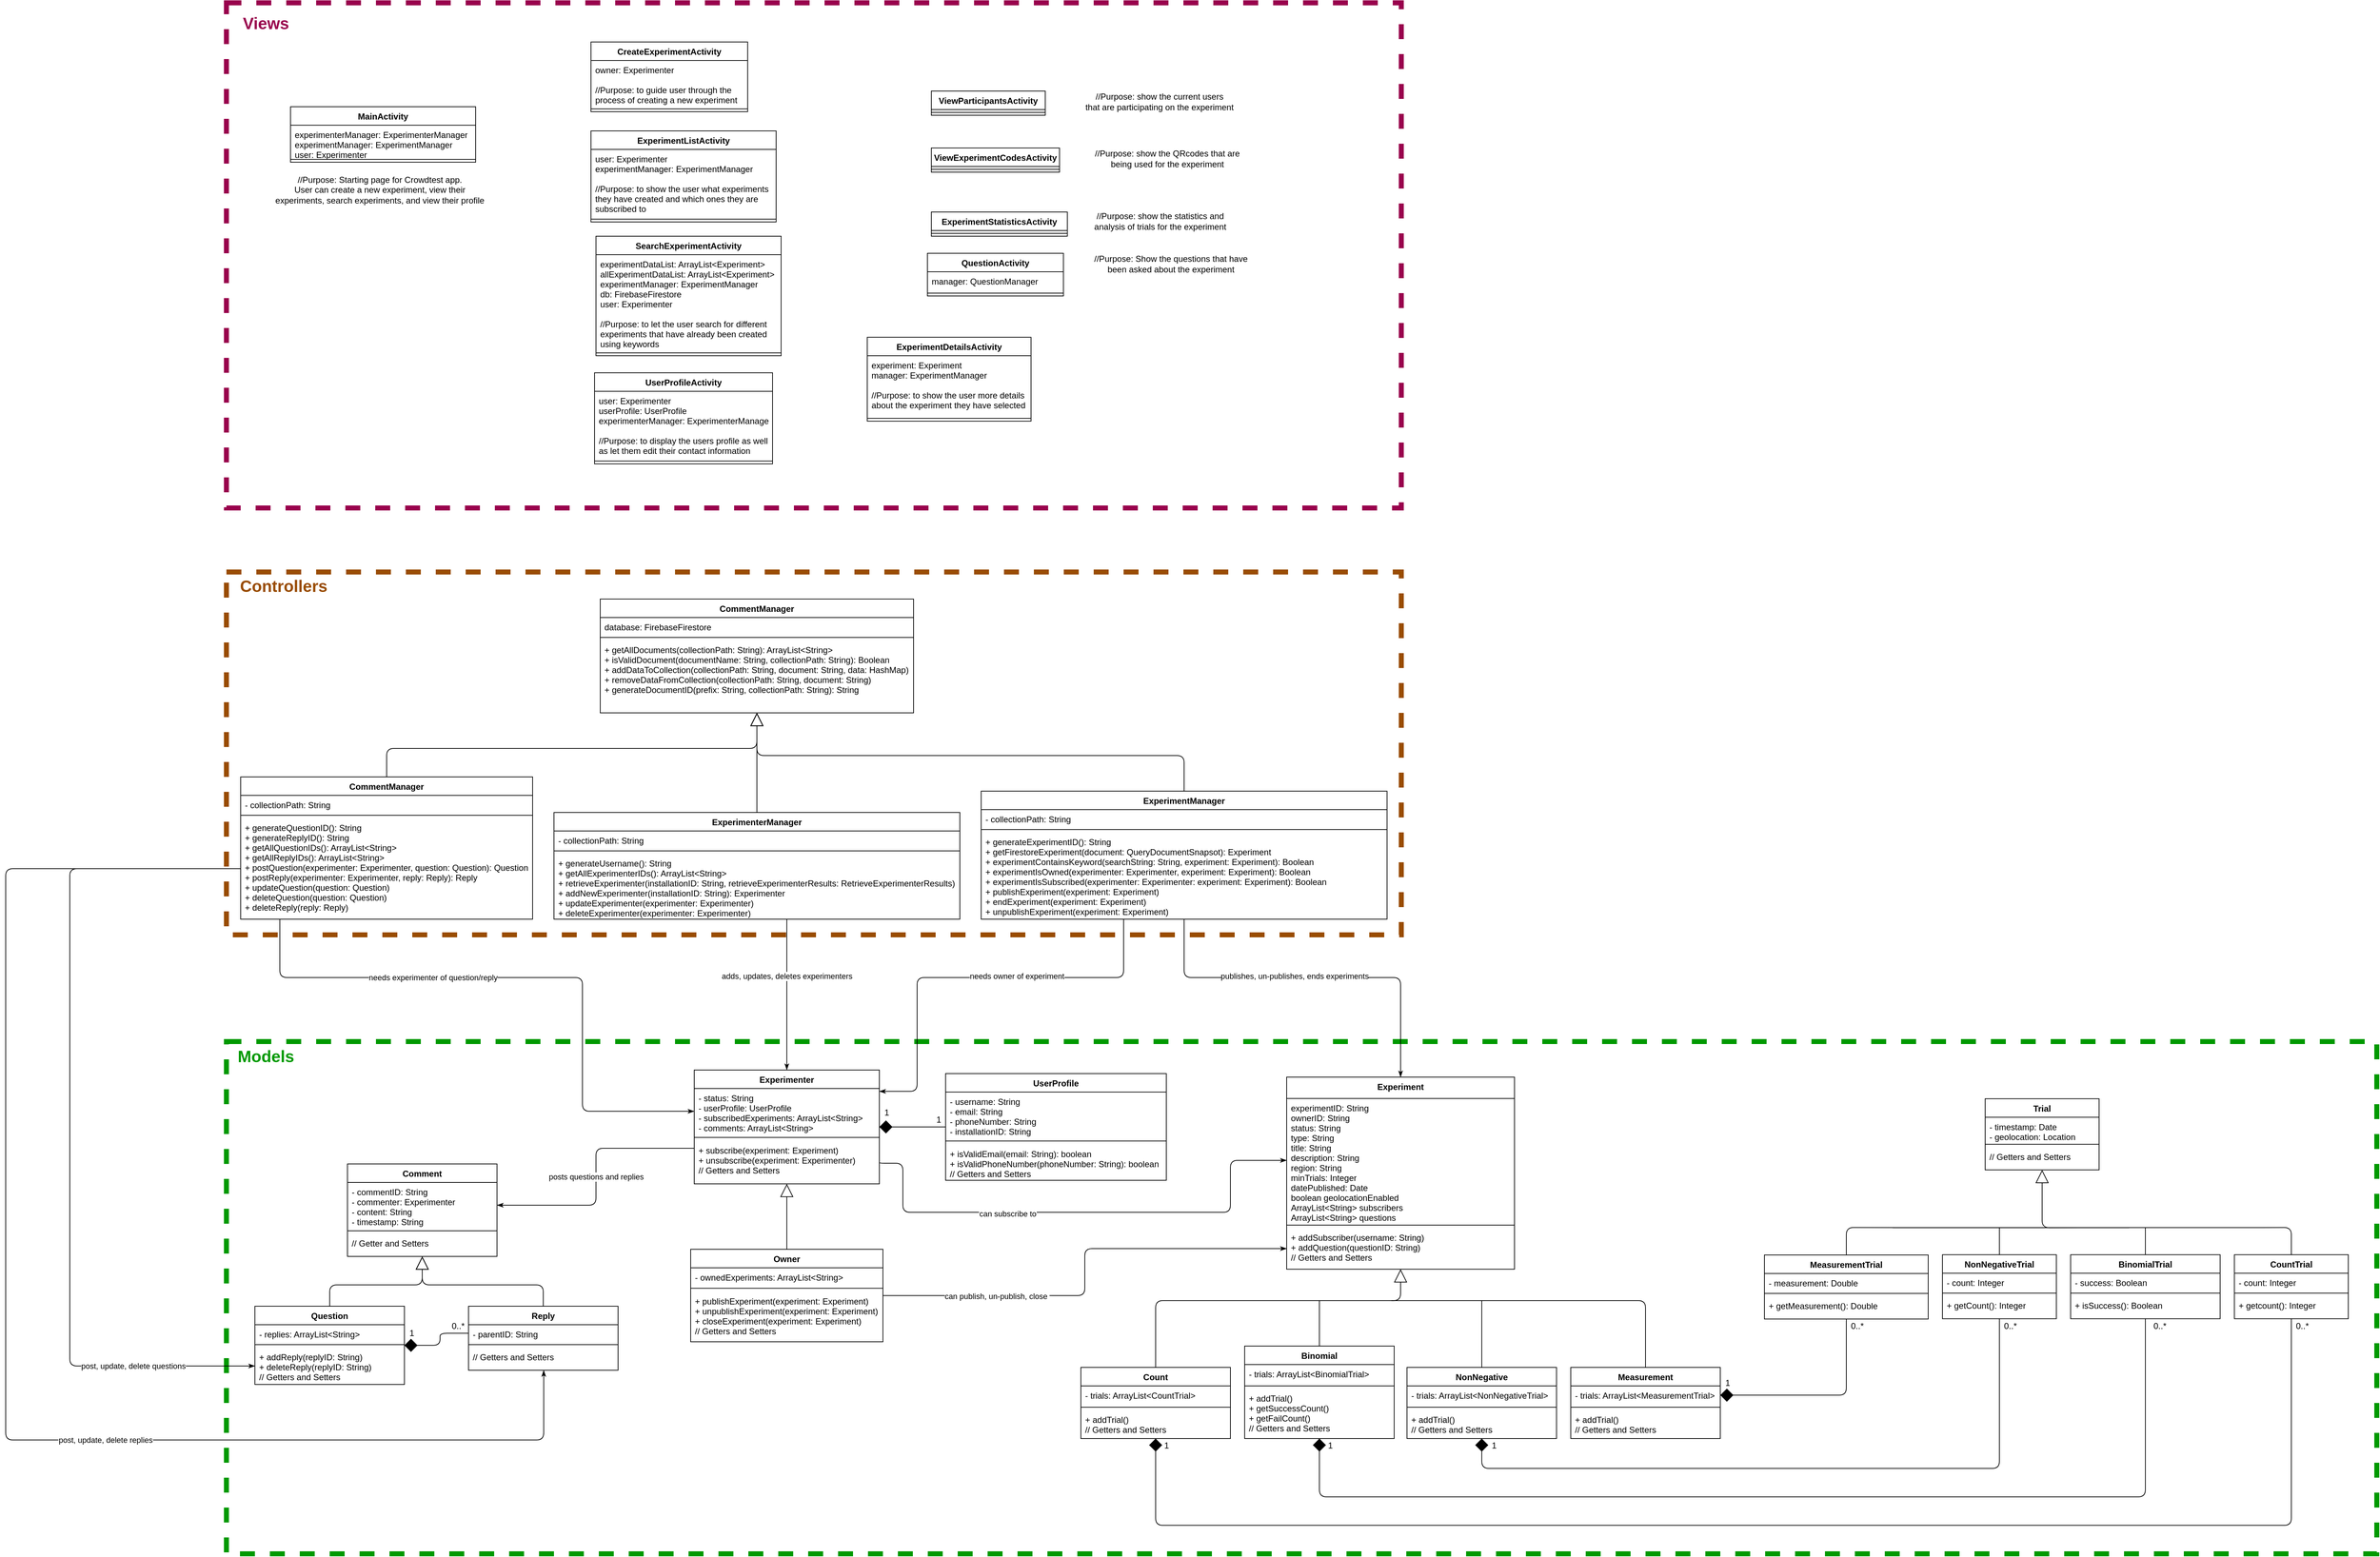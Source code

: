 <mxfile version="14.4.9" type="github"><diagram id="rsgUYqqYD4AogLCx72Eq" name="Page-1"><mxGraphModel dx="839" dy="1133" grid="1" gridSize="10" guides="1" tooltips="1" connect="1" arrows="1" fold="1" page="1" pageScale="1" pageWidth="827" pageHeight="1169" math="0" shadow="0"><root><mxCell id="0"/><mxCell id="1" parent="0"/><mxCell id="Z6YJoc_P9l3Sfv1ZH5nd-1" value="" style="rounded=0;whiteSpace=wrap;html=1;dashed=1;strokeWidth=7;strokeColor=#994C00;fillColor=none;" vertex="1" parent="1"><mxGeometry x="3670" y="2030" width="1650" height="510" as="geometry"/></mxCell><mxCell id="Z6YJoc_P9l3Sfv1ZH5nd-2" value="" style="rounded=0;whiteSpace=wrap;html=1;dashed=1;strokeWidth=7;strokeColor=#009900;fillColor=none;" vertex="1" parent="1"><mxGeometry x="3670" y="2690" width="3020" height="720" as="geometry"/></mxCell><mxCell id="Z6YJoc_P9l3Sfv1ZH5nd-217" style="edgeStyle=orthogonalEdgeStyle;rounded=1;orthogonalLoop=1;jettySize=auto;html=1;entryX=0;entryY=0.5;entryDx=0;entryDy=0;startArrow=diamond;startFill=1;startSize=16;endArrow=none;endFill=0;endSize=16;targetPerimeterSpacing=16;" edge="1" parent="1" source="Z6YJoc_P9l3Sfv1ZH5nd-219" target="Z6YJoc_P9l3Sfv1ZH5nd-246"><mxGeometry relative="1" as="geometry"/></mxCell><mxCell id="Z6YJoc_P9l3Sfv1ZH5nd-218" value="" style="edgeStyle=orthogonalEdgeStyle;rounded=1;orthogonalLoop=1;jettySize=auto;html=1;startArrow=none;startFill=0;startSize=16;endArrow=block;endFill=0;endSize=16;targetPerimeterSpacing=16;entryX=0.5;entryY=1;entryDx=0;entryDy=0;entryPerimeter=0;" edge="1" parent="1" source="Z6YJoc_P9l3Sfv1ZH5nd-219" target="Z6YJoc_P9l3Sfv1ZH5nd-299"><mxGeometry relative="1" as="geometry"/></mxCell><mxCell id="Z6YJoc_P9l3Sfv1ZH5nd-219" value="Question" style="swimlane;fontStyle=1;align=center;verticalAlign=top;childLayout=stackLayout;horizontal=1;startSize=26;horizontalStack=0;resizeParent=1;resizeParentMax=0;resizeLast=0;collapsible=1;marginBottom=0;" vertex="1" parent="1"><mxGeometry x="3710" y="3062" width="210" height="110" as="geometry"/></mxCell><mxCell id="Z6YJoc_P9l3Sfv1ZH5nd-220" value="- replies: ArrayList&lt;String&gt;" style="text;strokeColor=none;fillColor=none;align=left;verticalAlign=top;spacingLeft=4;spacingRight=4;overflow=hidden;rotatable=0;points=[[0,0.5],[1,0.5]];portConstraint=eastwest;" vertex="1" parent="Z6YJoc_P9l3Sfv1ZH5nd-219"><mxGeometry y="26" width="210" height="24" as="geometry"/></mxCell><mxCell id="Z6YJoc_P9l3Sfv1ZH5nd-221" value="" style="line;strokeWidth=1;fillColor=none;align=left;verticalAlign=middle;spacingTop=-1;spacingLeft=3;spacingRight=3;rotatable=0;labelPosition=right;points=[];portConstraint=eastwest;" vertex="1" parent="Z6YJoc_P9l3Sfv1ZH5nd-219"><mxGeometry y="50" width="210" height="8" as="geometry"/></mxCell><mxCell id="Z6YJoc_P9l3Sfv1ZH5nd-222" value="+ addReply(replyID: String)&#xa;+ deleteReply(replyID: String)&#xa;// Getters and Setters" style="text;strokeColor=none;fillColor=none;align=left;verticalAlign=top;spacingLeft=4;spacingRight=4;overflow=hidden;rotatable=0;points=[[0,0.5],[1,0.5]];portConstraint=eastwest;" vertex="1" parent="Z6YJoc_P9l3Sfv1ZH5nd-219"><mxGeometry y="58" width="210" height="52" as="geometry"/></mxCell><mxCell id="Z6YJoc_P9l3Sfv1ZH5nd-223" value="" style="group" vertex="1" connectable="0" parent="1"><mxGeometry x="4322" y="2982" width="270" height="136" as="geometry"/></mxCell><mxCell id="Z6YJoc_P9l3Sfv1ZH5nd-224" value="Owner" style="swimlane;fontStyle=1;align=center;verticalAlign=top;childLayout=stackLayout;horizontal=1;startSize=26;horizontalStack=0;resizeParent=1;resizeParentMax=0;resizeLast=0;collapsible=1;marginBottom=0;" vertex="1" parent="Z6YJoc_P9l3Sfv1ZH5nd-223"><mxGeometry width="270" height="130.004" as="geometry"/></mxCell><mxCell id="Z6YJoc_P9l3Sfv1ZH5nd-225" value="- ownedExperiments: ArrayList&lt;String&gt;" style="text;strokeColor=none;fillColor=none;align=left;verticalAlign=top;spacingLeft=4;spacingRight=4;overflow=hidden;rotatable=0;points=[[0,0.5],[1,0.5]];portConstraint=eastwest;" vertex="1" parent="Z6YJoc_P9l3Sfv1ZH5nd-224"><mxGeometry y="26" width="270" height="24" as="geometry"/></mxCell><mxCell id="Z6YJoc_P9l3Sfv1ZH5nd-226" value="" style="line;strokeWidth=1;fillColor=none;align=left;verticalAlign=middle;spacingTop=-1;spacingLeft=3;spacingRight=3;rotatable=0;labelPosition=right;points=[];portConstraint=eastwest;" vertex="1" parent="Z6YJoc_P9l3Sfv1ZH5nd-224"><mxGeometry y="50" width="270" height="9.544" as="geometry"/></mxCell><mxCell id="Z6YJoc_P9l3Sfv1ZH5nd-227" value="+ publishExperiment(experiment: Experiment)&#xa;+ unpublishExperiment(experiment: Experiment)&#xa;+ closeExperiment(experiment: Experiment)&#xa;// Getters and Setters" style="text;strokeColor=none;fillColor=none;align=left;verticalAlign=top;spacingLeft=4;spacingRight=4;overflow=hidden;rotatable=0;points=[[0,0.5],[1,0.5]];portConstraint=eastwest;" vertex="1" parent="Z6YJoc_P9l3Sfv1ZH5nd-224"><mxGeometry y="59.544" width="270" height="70.46" as="geometry"/></mxCell><mxCell id="Z6YJoc_P9l3Sfv1ZH5nd-228" value="MeasurementTrial" style="swimlane;fontStyle=1;align=center;verticalAlign=top;childLayout=stackLayout;horizontal=1;startSize=26;horizontalStack=0;resizeParent=1;resizeParentMax=0;resizeLast=0;collapsible=1;marginBottom=0;" vertex="1" parent="1"><mxGeometry x="5830" y="2990" width="230" height="90" as="geometry"/></mxCell><mxCell id="Z6YJoc_P9l3Sfv1ZH5nd-229" value="- measurement: Double" style="text;strokeColor=none;fillColor=none;align=left;verticalAlign=top;spacingLeft=4;spacingRight=4;overflow=hidden;rotatable=0;points=[[0,0.5],[1,0.5]];portConstraint=eastwest;" vertex="1" parent="Z6YJoc_P9l3Sfv1ZH5nd-228"><mxGeometry y="26" width="230" height="24" as="geometry"/></mxCell><mxCell id="Z6YJoc_P9l3Sfv1ZH5nd-230" value="" style="line;strokeWidth=1;fillColor=none;align=left;verticalAlign=middle;spacingTop=-1;spacingLeft=3;spacingRight=3;rotatable=0;labelPosition=right;points=[];portConstraint=eastwest;" vertex="1" parent="Z6YJoc_P9l3Sfv1ZH5nd-228"><mxGeometry y="50" width="230" height="8" as="geometry"/></mxCell><mxCell id="Z6YJoc_P9l3Sfv1ZH5nd-231" value="+ getMeasurement(): Double" style="text;strokeColor=none;fillColor=none;align=left;verticalAlign=top;spacingLeft=4;spacingRight=4;overflow=hidden;rotatable=0;points=[[0,0.5],[1,0.5]];portConstraint=eastwest;" vertex="1" parent="Z6YJoc_P9l3Sfv1ZH5nd-228"><mxGeometry y="58" width="230" height="32" as="geometry"/></mxCell><mxCell id="Z6YJoc_P9l3Sfv1ZH5nd-232" value="NonNegativeTrial" style="swimlane;fontStyle=1;align=center;verticalAlign=top;childLayout=stackLayout;horizontal=1;startSize=26;horizontalStack=0;resizeParent=1;resizeParentMax=0;resizeLast=0;collapsible=1;marginBottom=0;" vertex="1" parent="1"><mxGeometry x="6080" y="2989.58" width="160" height="90" as="geometry"/></mxCell><mxCell id="Z6YJoc_P9l3Sfv1ZH5nd-233" value="- count: Integer" style="text;strokeColor=none;fillColor=none;align=left;verticalAlign=top;spacingLeft=4;spacingRight=4;overflow=hidden;rotatable=0;points=[[0,0.5],[1,0.5]];portConstraint=eastwest;" vertex="1" parent="Z6YJoc_P9l3Sfv1ZH5nd-232"><mxGeometry y="26" width="160" height="24" as="geometry"/></mxCell><mxCell id="Z6YJoc_P9l3Sfv1ZH5nd-234" value="" style="line;strokeWidth=1;fillColor=none;align=left;verticalAlign=middle;spacingTop=-1;spacingLeft=3;spacingRight=3;rotatable=0;labelPosition=right;points=[];portConstraint=eastwest;" vertex="1" parent="Z6YJoc_P9l3Sfv1ZH5nd-232"><mxGeometry y="50" width="160" height="8" as="geometry"/></mxCell><mxCell id="Z6YJoc_P9l3Sfv1ZH5nd-235" value="+ getCount(): Integer" style="text;strokeColor=none;fillColor=none;align=left;verticalAlign=top;spacingLeft=4;spacingRight=4;overflow=hidden;rotatable=0;points=[[0,0.5],[1,0.5]];portConstraint=eastwest;" vertex="1" parent="Z6YJoc_P9l3Sfv1ZH5nd-232"><mxGeometry y="58" width="160" height="32" as="geometry"/></mxCell><mxCell id="Z6YJoc_P9l3Sfv1ZH5nd-236" value="BinomialTrial" style="swimlane;fontStyle=1;align=center;verticalAlign=top;childLayout=stackLayout;horizontal=1;startSize=26;horizontalStack=0;resizeParent=1;resizeParentMax=0;resizeLast=0;collapsible=1;marginBottom=0;" vertex="1" parent="1"><mxGeometry x="6260" y="2989.58" width="210" height="90" as="geometry"/></mxCell><mxCell id="Z6YJoc_P9l3Sfv1ZH5nd-237" value="- success: Boolean" style="text;strokeColor=none;fillColor=none;align=left;verticalAlign=top;spacingLeft=4;spacingRight=4;overflow=hidden;rotatable=0;points=[[0,0.5],[1,0.5]];portConstraint=eastwest;" vertex="1" parent="Z6YJoc_P9l3Sfv1ZH5nd-236"><mxGeometry y="26" width="210" height="24" as="geometry"/></mxCell><mxCell id="Z6YJoc_P9l3Sfv1ZH5nd-238" value="" style="line;strokeWidth=1;fillColor=none;align=left;verticalAlign=middle;spacingTop=-1;spacingLeft=3;spacingRight=3;rotatable=0;labelPosition=right;points=[];portConstraint=eastwest;" vertex="1" parent="Z6YJoc_P9l3Sfv1ZH5nd-236"><mxGeometry y="50" width="210" height="8" as="geometry"/></mxCell><mxCell id="Z6YJoc_P9l3Sfv1ZH5nd-239" value="+ isSuccess(): Boolean" style="text;strokeColor=none;fillColor=none;align=left;verticalAlign=top;spacingLeft=4;spacingRight=4;overflow=hidden;rotatable=0;points=[[0,0.5],[1,0.5]];portConstraint=eastwest;" vertex="1" parent="Z6YJoc_P9l3Sfv1ZH5nd-236"><mxGeometry y="58" width="210" height="32" as="geometry"/></mxCell><mxCell id="Z6YJoc_P9l3Sfv1ZH5nd-240" value="CountTrial" style="swimlane;fontStyle=1;align=center;verticalAlign=top;childLayout=stackLayout;horizontal=1;startSize=26;horizontalStack=0;resizeParent=1;resizeParentMax=0;resizeLast=0;collapsible=1;marginBottom=0;" vertex="1" parent="1"><mxGeometry x="6490" y="2989.58" width="160" height="90" as="geometry"/></mxCell><mxCell id="Z6YJoc_P9l3Sfv1ZH5nd-241" value="- count: Integer" style="text;strokeColor=none;fillColor=none;align=left;verticalAlign=top;spacingLeft=4;spacingRight=4;overflow=hidden;rotatable=0;points=[[0,0.5],[1,0.5]];portConstraint=eastwest;" vertex="1" parent="Z6YJoc_P9l3Sfv1ZH5nd-240"><mxGeometry y="26" width="160" height="24" as="geometry"/></mxCell><mxCell id="Z6YJoc_P9l3Sfv1ZH5nd-242" value="" style="line;strokeWidth=1;fillColor=none;align=left;verticalAlign=middle;spacingTop=-1;spacingLeft=3;spacingRight=3;rotatable=0;labelPosition=right;points=[];portConstraint=eastwest;" vertex="1" parent="Z6YJoc_P9l3Sfv1ZH5nd-240"><mxGeometry y="50" width="160" height="8" as="geometry"/></mxCell><mxCell id="Z6YJoc_P9l3Sfv1ZH5nd-243" value="+ getcount(): Integer" style="text;strokeColor=none;fillColor=none;align=left;verticalAlign=top;spacingLeft=4;spacingRight=4;overflow=hidden;rotatable=0;points=[[0,0.5],[1,0.5]];portConstraint=eastwest;" vertex="1" parent="Z6YJoc_P9l3Sfv1ZH5nd-240"><mxGeometry y="58" width="160" height="32" as="geometry"/></mxCell><mxCell id="Z6YJoc_P9l3Sfv1ZH5nd-244" style="edgeStyle=orthogonalEdgeStyle;rounded=1;orthogonalLoop=1;jettySize=auto;html=1;entryX=0.5;entryY=1;entryDx=0;entryDy=0;startArrow=none;startFill=0;startSize=16;endArrow=block;endFill=0;endSize=16;targetPerimeterSpacing=16;" edge="1" parent="1" source="Z6YJoc_P9l3Sfv1ZH5nd-245" target="Z6YJoc_P9l3Sfv1ZH5nd-296"><mxGeometry relative="1" as="geometry"/></mxCell><mxCell id="Z6YJoc_P9l3Sfv1ZH5nd-245" value="Reply" style="swimlane;fontStyle=1;align=center;verticalAlign=top;childLayout=stackLayout;horizontal=1;startSize=26;horizontalStack=0;resizeParent=1;resizeParentMax=0;resizeLast=0;collapsible=1;marginBottom=0;" vertex="1" parent="1"><mxGeometry x="4010" y="3062" width="210" height="90" as="geometry"/></mxCell><mxCell id="Z6YJoc_P9l3Sfv1ZH5nd-246" value="- parentID: String" style="text;strokeColor=none;fillColor=none;align=left;verticalAlign=top;spacingLeft=4;spacingRight=4;overflow=hidden;rotatable=0;points=[[0,0.5],[1,0.5]];portConstraint=eastwest;" vertex="1" parent="Z6YJoc_P9l3Sfv1ZH5nd-245"><mxGeometry y="26" width="210" height="24" as="geometry"/></mxCell><mxCell id="Z6YJoc_P9l3Sfv1ZH5nd-247" value="" style="line;strokeWidth=1;fillColor=none;align=left;verticalAlign=middle;spacingTop=-1;spacingLeft=3;spacingRight=3;rotatable=0;labelPosition=right;points=[];portConstraint=eastwest;" vertex="1" parent="Z6YJoc_P9l3Sfv1ZH5nd-245"><mxGeometry y="50" width="210" height="8" as="geometry"/></mxCell><mxCell id="Z6YJoc_P9l3Sfv1ZH5nd-248" value="// Getters and Setters" style="text;strokeColor=none;fillColor=none;align=left;verticalAlign=top;spacingLeft=4;spacingRight=4;overflow=hidden;rotatable=0;points=[[0,0.5],[1,0.5]];portConstraint=eastwest;" vertex="1" parent="Z6YJoc_P9l3Sfv1ZH5nd-245"><mxGeometry y="58" width="210" height="32" as="geometry"/></mxCell><mxCell id="Z6YJoc_P9l3Sfv1ZH5nd-249" value="" style="edgeStyle=orthogonalEdgeStyle;rounded=1;orthogonalLoop=1;jettySize=auto;html=1;startArrow=none;startFill=0;startSize=16;endArrow=block;endFill=0;endSize=16;targetPerimeterSpacing=16;entryX=0.5;entryY=1;entryDx=0;entryDy=0;exitX=0.5;exitY=0;exitDx=0;exitDy=0;" edge="1" parent="1" source="Z6YJoc_P9l3Sfv1ZH5nd-254" target="Z6YJoc_P9l3Sfv1ZH5nd-300"><mxGeometry relative="1" as="geometry"/></mxCell><mxCell id="Z6YJoc_P9l3Sfv1ZH5nd-250" style="edgeStyle=orthogonalEdgeStyle;rounded=1;orthogonalLoop=1;jettySize=auto;html=1;startArrow=none;startFill=0;startSize=6;endArrow=classicThin;endFill=1;endSize=6;targetPerimeterSpacing=0;exitX=0;exitY=0.5;exitDx=0;exitDy=0;entryX=0;entryY=0.5;entryDx=0;entryDy=0;" edge="1" parent="1" source="Z6YJoc_P9l3Sfv1ZH5nd-257" target="Z6YJoc_P9l3Sfv1ZH5nd-222"><mxGeometry relative="1" as="geometry"><mxPoint x="3540" y="2421" as="sourcePoint"/><mxPoint x="3710" y="3120" as="targetPoint"/><Array as="points"><mxPoint x="3450" y="2447"/><mxPoint x="3450" y="3146"/></Array></mxGeometry></mxCell><mxCell id="Z6YJoc_P9l3Sfv1ZH5nd-251" value="post, update, delete questions" style="edgeLabel;html=1;align=center;verticalAlign=middle;resizable=0;points=[];" vertex="1" connectable="0" parent="Z6YJoc_P9l3Sfv1ZH5nd-250"><mxGeometry x="0.617" y="-2" relative="1" as="geometry"><mxPoint x="57.83" y="-2" as="offset"/></mxGeometry></mxCell><mxCell id="Z6YJoc_P9l3Sfv1ZH5nd-252" style="edgeStyle=orthogonalEdgeStyle;rounded=1;orthogonalLoop=1;jettySize=auto;html=1;entryX=0;entryY=0.5;entryDx=0;entryDy=0;startArrow=none;startFill=0;startSize=6;endArrow=classicThin;endFill=1;endSize=6;targetPerimeterSpacing=0;" edge="1" parent="1" source="Z6YJoc_P9l3Sfv1ZH5nd-254" target="Z6YJoc_P9l3Sfv1ZH5nd-289"><mxGeometry relative="1" as="geometry"><Array as="points"><mxPoint x="3745" y="2600"/><mxPoint x="4170" y="2600"/><mxPoint x="4170" y="2788"/></Array></mxGeometry></mxCell><mxCell id="Z6YJoc_P9l3Sfv1ZH5nd-253" value="needs experimenter of question/reply" style="edgeLabel;html=1;align=center;verticalAlign=middle;resizable=0;points=[];" vertex="1" connectable="0" parent="Z6YJoc_P9l3Sfv1ZH5nd-252"><mxGeometry x="-0.005" relative="1" as="geometry"><mxPoint x="-127.1" as="offset"/></mxGeometry></mxCell><mxCell id="Z6YJoc_P9l3Sfv1ZH5nd-254" value="CommentManager" style="swimlane;fontStyle=1;align=center;verticalAlign=top;childLayout=stackLayout;horizontal=1;startSize=26;horizontalStack=0;resizeParent=1;resizeParentMax=0;resizeLast=0;collapsible=1;marginBottom=0;" vertex="1" parent="1"><mxGeometry x="3690" y="2318" width="410" height="200" as="geometry"/></mxCell><mxCell id="Z6YJoc_P9l3Sfv1ZH5nd-255" value="- collectionPath: String" style="text;strokeColor=none;fillColor=none;align=left;verticalAlign=top;spacingLeft=4;spacingRight=4;overflow=hidden;rotatable=0;points=[[0,0.5],[1,0.5]];portConstraint=eastwest;" vertex="1" parent="Z6YJoc_P9l3Sfv1ZH5nd-254"><mxGeometry y="26" width="410" height="24" as="geometry"/></mxCell><mxCell id="Z6YJoc_P9l3Sfv1ZH5nd-256" value="" style="line;strokeWidth=1;fillColor=none;align=left;verticalAlign=middle;spacingTop=-1;spacingLeft=3;spacingRight=3;rotatable=0;labelPosition=right;points=[];portConstraint=eastwest;" vertex="1" parent="Z6YJoc_P9l3Sfv1ZH5nd-254"><mxGeometry y="50" width="410" height="8" as="geometry"/></mxCell><mxCell id="Z6YJoc_P9l3Sfv1ZH5nd-257" value="+ generateQuestionID(): String&#xa;+ generateReplyID(): String&#xa;+ getAllQuestionIDs(): ArrayList&lt;String&gt;&#xa;+ getAllReplyIDs(): ArrayList&lt;String&gt;&#xa;+ postQuestion(experimenter: Experimenter, question: Question): Question&#xa;+ postReply(experimenter: Experimenter, reply: Reply): Reply&#xa;+ updateQuestion(question: Question)&#xa;+ deleteQuestion(question: Question)&#xa;+ deleteReply(reply: Reply)" style="text;strokeColor=none;fillColor=none;align=left;verticalAlign=top;spacingLeft=4;spacingRight=4;overflow=hidden;rotatable=0;points=[[0,0.5],[1,0.5]];portConstraint=eastwest;" vertex="1" parent="Z6YJoc_P9l3Sfv1ZH5nd-254"><mxGeometry y="58" width="410" height="142" as="geometry"/></mxCell><mxCell id="Z6YJoc_P9l3Sfv1ZH5nd-258" style="edgeStyle=orthogonalEdgeStyle;rounded=1;orthogonalLoop=1;jettySize=auto;html=1;entryX=0.5;entryY=1;entryDx=0;entryDy=0;startArrow=none;startFill=0;startSize=16;endArrow=block;endFill=0;endSize=16;targetPerimeterSpacing=16;exitX=0.5;exitY=0;exitDx=0;exitDy=0;" edge="1" parent="1" source="Z6YJoc_P9l3Sfv1ZH5nd-263" target="Z6YJoc_P9l3Sfv1ZH5nd-300"><mxGeometry relative="1" as="geometry"/></mxCell><mxCell id="Z6YJoc_P9l3Sfv1ZH5nd-259" style="edgeStyle=orthogonalEdgeStyle;rounded=1;orthogonalLoop=1;jettySize=auto;html=1;entryX=0.5;entryY=0;entryDx=0;entryDy=0;startArrow=none;startFill=0;startSize=6;endArrow=classicThin;endFill=1;endSize=6;targetPerimeterSpacing=0;" edge="1" parent="1" source="Z6YJoc_P9l3Sfv1ZH5nd-263" target="Z6YJoc_P9l3Sfv1ZH5nd-306"><mxGeometry relative="1" as="geometry"><Array as="points"><mxPoint x="5015" y="2600"/><mxPoint x="5319" y="2600"/></Array></mxGeometry></mxCell><mxCell id="Z6YJoc_P9l3Sfv1ZH5nd-260" value="publishes, un-publishes, ends experiments" style="edgeLabel;html=1;align=center;verticalAlign=middle;resizable=0;points=[];" vertex="1" connectable="0" parent="Z6YJoc_P9l3Sfv1ZH5nd-259"><mxGeometry x="0.447" y="1" relative="1" as="geometry"><mxPoint x="-143.6" y="-1" as="offset"/></mxGeometry></mxCell><mxCell id="Z6YJoc_P9l3Sfv1ZH5nd-261" style="edgeStyle=orthogonalEdgeStyle;rounded=1;orthogonalLoop=1;jettySize=auto;html=1;startArrow=none;startFill=0;startSize=6;endArrow=classicThin;endFill=1;endSize=6;targetPerimeterSpacing=0;" edge="1" parent="1" source="Z6YJoc_P9l3Sfv1ZH5nd-263" target="Z6YJoc_P9l3Sfv1ZH5nd-289"><mxGeometry relative="1" as="geometry"><Array as="points"><mxPoint x="4930" y="2600"/><mxPoint x="4640" y="2600"/><mxPoint x="4640" y="2760"/></Array></mxGeometry></mxCell><mxCell id="Z6YJoc_P9l3Sfv1ZH5nd-262" value="needs owner of experiment" style="edgeLabel;html=1;align=center;verticalAlign=middle;resizable=0;points=[];" vertex="1" connectable="0" parent="Z6YJoc_P9l3Sfv1ZH5nd-261"><mxGeometry x="-0.146" y="-2" relative="1" as="geometry"><mxPoint x="17.71" as="offset"/></mxGeometry></mxCell><mxCell id="Z6YJoc_P9l3Sfv1ZH5nd-263" value="ExperimentManager" style="swimlane;fontStyle=1;align=center;verticalAlign=top;childLayout=stackLayout;horizontal=1;startSize=26;horizontalStack=0;resizeParent=1;resizeParentMax=0;resizeLast=0;collapsible=1;marginBottom=0;" vertex="1" parent="1"><mxGeometry x="4730" y="2338" width="570" height="180" as="geometry"/></mxCell><mxCell id="Z6YJoc_P9l3Sfv1ZH5nd-264" value="- collectionPath: String" style="text;strokeColor=none;fillColor=none;align=left;verticalAlign=top;spacingLeft=4;spacingRight=4;overflow=hidden;rotatable=0;points=[[0,0.5],[1,0.5]];portConstraint=eastwest;" vertex="1" parent="Z6YJoc_P9l3Sfv1ZH5nd-263"><mxGeometry y="26" width="570" height="24" as="geometry"/></mxCell><mxCell id="Z6YJoc_P9l3Sfv1ZH5nd-265" value="" style="line;strokeWidth=1;fillColor=none;align=left;verticalAlign=middle;spacingTop=-1;spacingLeft=3;spacingRight=3;rotatable=0;labelPosition=right;points=[];portConstraint=eastwest;" vertex="1" parent="Z6YJoc_P9l3Sfv1ZH5nd-263"><mxGeometry y="50" width="570" height="8" as="geometry"/></mxCell><mxCell id="Z6YJoc_P9l3Sfv1ZH5nd-266" value="+ generateExperimentID(): String&#xa;+ getFirestoreExperiment(document: QueryDocumentSnapsot): Experiment&#xa;+ experimentContainsKeyword(searchString: String, experiment: Experiment): Boolean&#xa;+ experimentIsOwned(experimenter: Experimenter, experiment: Experiment): Boolean&#xa;+ experimentIsSubscribed(experimenter: Experimenter: experiment: Experiment): Boolean&#xa;+ publishExperiment(experiment: Experiment)&#xa;+ endExperiment(experiment: Experiment)&#xa;+ unpublishExperiment(experiment: Experiment)" style="text;strokeColor=none;fillColor=none;align=left;verticalAlign=top;spacingLeft=4;spacingRight=4;overflow=hidden;rotatable=0;points=[[0,0.5],[1,0.5]];portConstraint=eastwest;" vertex="1" parent="Z6YJoc_P9l3Sfv1ZH5nd-263"><mxGeometry y="58" width="570" height="122" as="geometry"/></mxCell><mxCell id="Z6YJoc_P9l3Sfv1ZH5nd-267" style="edgeStyle=orthogonalEdgeStyle;rounded=1;orthogonalLoop=1;jettySize=auto;html=1;entryX=0.5;entryY=1;entryDx=0;entryDy=0;startArrow=none;startFill=0;startSize=16;endArrow=block;endFill=0;endSize=16;targetPerimeterSpacing=16;exitX=0.5;exitY=0;exitDx=0;exitDy=0;" edge="1" parent="1" source="Z6YJoc_P9l3Sfv1ZH5nd-270" target="Z6YJoc_P9l3Sfv1ZH5nd-300"><mxGeometry relative="1" as="geometry"/></mxCell><mxCell id="Z6YJoc_P9l3Sfv1ZH5nd-268" style="edgeStyle=orthogonalEdgeStyle;rounded=1;orthogonalLoop=1;jettySize=auto;html=1;startArrow=none;startFill=0;startSize=6;endArrow=classicThin;endFill=1;endSize=6;targetPerimeterSpacing=0;" edge="1" parent="1" source="Z6YJoc_P9l3Sfv1ZH5nd-270" target="Z6YJoc_P9l3Sfv1ZH5nd-288"><mxGeometry relative="1" as="geometry"><Array as="points"><mxPoint x="4457" y="2590"/><mxPoint x="4457" y="2590"/></Array></mxGeometry></mxCell><mxCell id="Z6YJoc_P9l3Sfv1ZH5nd-269" value="adds, updates, deletes experimenters" style="edgeLabel;html=1;align=center;verticalAlign=middle;resizable=0;points=[];" vertex="1" connectable="0" parent="Z6YJoc_P9l3Sfv1ZH5nd-268"><mxGeometry x="-0.003" y="-1" relative="1" as="geometry"><mxPoint x="0.97" y="-25.71" as="offset"/></mxGeometry></mxCell><mxCell id="Z6YJoc_P9l3Sfv1ZH5nd-270" value="ExperimenterManager" style="swimlane;fontStyle=1;align=center;verticalAlign=top;childLayout=stackLayout;horizontal=1;startSize=26;horizontalStack=0;resizeParent=1;resizeParentMax=0;resizeLast=0;collapsible=1;marginBottom=0;" vertex="1" parent="1"><mxGeometry x="4130" y="2368" width="570" height="150" as="geometry"/></mxCell><mxCell id="Z6YJoc_P9l3Sfv1ZH5nd-271" value="- collectionPath: String" style="text;strokeColor=none;fillColor=none;align=left;verticalAlign=top;spacingLeft=4;spacingRight=4;overflow=hidden;rotatable=0;points=[[0,0.5],[1,0.5]];portConstraint=eastwest;" vertex="1" parent="Z6YJoc_P9l3Sfv1ZH5nd-270"><mxGeometry y="26" width="570" height="24" as="geometry"/></mxCell><mxCell id="Z6YJoc_P9l3Sfv1ZH5nd-272" value="" style="line;strokeWidth=1;fillColor=none;align=left;verticalAlign=middle;spacingTop=-1;spacingLeft=3;spacingRight=3;rotatable=0;labelPosition=right;points=[];portConstraint=eastwest;" vertex="1" parent="Z6YJoc_P9l3Sfv1ZH5nd-270"><mxGeometry y="50" width="570" height="8" as="geometry"/></mxCell><mxCell id="Z6YJoc_P9l3Sfv1ZH5nd-273" value="+ generateUsername(): String&#xa;+ getAllExperimenterIDs(): ArrayList&lt;String&gt;&#xa;+ retrieveExperimenter(installationID: String, retrieveExperimenterResults: RetrieveExperimenterResults)&#xa;+ addNewExperimenter(installationID: String): Experimenter&#xa;+ updateExperimenter(experimenter: Experimenter)&#xa;+ deleteExperimenter(experimenter: Experimenter)" style="text;strokeColor=none;fillColor=none;align=left;verticalAlign=top;spacingLeft=4;spacingRight=4;overflow=hidden;rotatable=0;points=[[0,0.5],[1,0.5]];portConstraint=eastwest;" vertex="1" parent="Z6YJoc_P9l3Sfv1ZH5nd-270"><mxGeometry y="58" width="570" height="92" as="geometry"/></mxCell><mxCell id="Z6YJoc_P9l3Sfv1ZH5nd-274" value="" style="endArrow=block;endSize=16;endFill=0;html=1;exitX=0.5;exitY=0;exitDx=0;exitDy=0;entryX=0.5;entryY=1;entryDx=0;entryDy=0;" edge="1" parent="1" source="Z6YJoc_P9l3Sfv1ZH5nd-240" target="Z6YJoc_P9l3Sfv1ZH5nd-275"><mxGeometry width="160" relative="1" as="geometry"><mxPoint x="5830" y="3029.58" as="sourcePoint"/><mxPoint x="6210" y="2921.58" as="targetPoint"/><Array as="points"><mxPoint x="6570" y="2951.42"/><mxPoint x="6220" y="2951.58"/></Array></mxGeometry></mxCell><mxCell id="Z6YJoc_P9l3Sfv1ZH5nd-275" value="Trial" style="swimlane;fontStyle=1;align=center;verticalAlign=top;childLayout=stackLayout;horizontal=1;startSize=26;horizontalStack=0;resizeParent=1;resizeParentMax=0;resizeLast=0;collapsible=1;marginBottom=0;" vertex="1" parent="1"><mxGeometry x="6140" y="2770.42" width="160" height="100" as="geometry"/></mxCell><mxCell id="Z6YJoc_P9l3Sfv1ZH5nd-276" value="- timestamp: Date&#xa;- geolocation: Location" style="text;strokeColor=none;fillColor=none;align=left;verticalAlign=top;spacingLeft=4;spacingRight=4;overflow=hidden;rotatable=0;points=[[0,0.5],[1,0.5]];portConstraint=eastwest;" vertex="1" parent="Z6YJoc_P9l3Sfv1ZH5nd-275"><mxGeometry y="26" width="160" height="34" as="geometry"/></mxCell><mxCell id="Z6YJoc_P9l3Sfv1ZH5nd-277" value="" style="line;strokeWidth=1;fillColor=none;align=left;verticalAlign=middle;spacingTop=-1;spacingLeft=3;spacingRight=3;rotatable=0;labelPosition=right;points=[];portConstraint=eastwest;" vertex="1" parent="Z6YJoc_P9l3Sfv1ZH5nd-275"><mxGeometry y="60" width="160" height="8" as="geometry"/></mxCell><mxCell id="Z6YJoc_P9l3Sfv1ZH5nd-278" value="// Getters and Setters" style="text;strokeColor=none;fillColor=none;align=left;verticalAlign=top;spacingLeft=4;spacingRight=4;overflow=hidden;rotatable=0;points=[[0,0.5],[1,0.5]];portConstraint=eastwest;" vertex="1" parent="Z6YJoc_P9l3Sfv1ZH5nd-275"><mxGeometry y="68" width="160" height="32" as="geometry"/></mxCell><mxCell id="Z6YJoc_P9l3Sfv1ZH5nd-279" value="" style="endArrow=none;endSize=16;endFill=0;html=1;exitX=0.5;exitY=0;exitDx=0;exitDy=0;" edge="1" parent="1" source="Z6YJoc_P9l3Sfv1ZH5nd-236"><mxGeometry width="160" relative="1" as="geometry"><mxPoint x="6080" y="2971.58" as="sourcePoint"/><mxPoint x="6365" y="2951.42" as="targetPoint"/><Array as="points"><mxPoint x="6365" y="2951.42"/></Array></mxGeometry></mxCell><mxCell id="Z6YJoc_P9l3Sfv1ZH5nd-280" value="" style="endArrow=none;endSize=16;endFill=0;html=1;exitX=0.5;exitY=0;exitDx=0;exitDy=0;" edge="1" parent="1" source="Z6YJoc_P9l3Sfv1ZH5nd-228"><mxGeometry width="160" relative="1" as="geometry"><mxPoint x="5955" y="2999.58" as="sourcePoint"/><mxPoint x="6010" y="2951.58" as="targetPoint"/><Array as="points"><mxPoint x="5945" y="2951.42"/><mxPoint x="6347" y="2951.58"/><mxPoint x="6080" y="2951.58"/></Array></mxGeometry></mxCell><mxCell id="Z6YJoc_P9l3Sfv1ZH5nd-281" value="" style="endArrow=none;endSize=16;endFill=0;html=1;exitX=0.5;exitY=0;exitDx=0;exitDy=0;" edge="1" parent="1" source="Z6YJoc_P9l3Sfv1ZH5nd-232"><mxGeometry width="160" relative="1" as="geometry"><mxPoint x="5955" y="2999.58" as="sourcePoint"/><mxPoint x="6160" y="2951.42" as="targetPoint"/><Array as="points"><mxPoint x="6160" y="2971.42"/></Array></mxGeometry></mxCell><mxCell id="Z6YJoc_P9l3Sfv1ZH5nd-282" value="" style="edgeStyle=orthogonalEdgeStyle;rounded=1;orthogonalLoop=1;jettySize=auto;html=1;endArrow=block;endFill=0;endSize=16;" edge="1" parent="1" source="Z6YJoc_P9l3Sfv1ZH5nd-224" target="Z6YJoc_P9l3Sfv1ZH5nd-288"><mxGeometry relative="1" as="geometry"/></mxCell><mxCell id="Z6YJoc_P9l3Sfv1ZH5nd-283" value="" style="edgeStyle=orthogonalEdgeStyle;rounded=1;orthogonalLoop=1;jettySize=auto;html=1;endArrow=none;endFill=0;endSize=16;startArrow=diamond;startFill=1;startSize=16;" edge="1" parent="1" source="Z6YJoc_P9l3Sfv1ZH5nd-288" target="Z6YJoc_P9l3Sfv1ZH5nd-292"><mxGeometry relative="1" as="geometry"/></mxCell><mxCell id="Z6YJoc_P9l3Sfv1ZH5nd-284" style="edgeStyle=orthogonalEdgeStyle;rounded=1;orthogonalLoop=1;jettySize=auto;html=1;startArrow=none;startFill=0;startSize=6;endArrow=classicThin;endFill=1;endSize=6;targetPerimeterSpacing=0;" edge="1" parent="1" source="Z6YJoc_P9l3Sfv1ZH5nd-288" target="Z6YJoc_P9l3Sfv1ZH5nd-297"><mxGeometry relative="1" as="geometry"><Array as="points"><mxPoint x="4189" y="2840"/><mxPoint x="4189" y="2920"/></Array></mxGeometry></mxCell><mxCell id="Z6YJoc_P9l3Sfv1ZH5nd-285" value="posts questions and replies" style="edgeLabel;html=1;align=center;verticalAlign=middle;resizable=0;points=[];" vertex="1" connectable="0" parent="Z6YJoc_P9l3Sfv1ZH5nd-284"><mxGeometry x="0.001" relative="1" as="geometry"><mxPoint y="-1.21" as="offset"/></mxGeometry></mxCell><mxCell id="Z6YJoc_P9l3Sfv1ZH5nd-286" style="edgeStyle=orthogonalEdgeStyle;rounded=1;orthogonalLoop=1;jettySize=auto;html=1;startArrow=none;startFill=0;startSize=6;endArrow=classicThin;endFill=1;endSize=6;targetPerimeterSpacing=0;exitX=1;exitY=0.5;exitDx=0;exitDy=0;entryX=0;entryY=0.5;entryDx=0;entryDy=0;" edge="1" parent="1" source="Z6YJoc_P9l3Sfv1ZH5nd-291" target="Z6YJoc_P9l3Sfv1ZH5nd-307"><mxGeometry relative="1" as="geometry"><Array as="points"><mxPoint x="4587" y="2861"/><mxPoint x="4620" y="2861"/><mxPoint x="4620" y="2930"/><mxPoint x="5080" y="2930"/><mxPoint x="5080" y="2857"/></Array></mxGeometry></mxCell><mxCell id="Z6YJoc_P9l3Sfv1ZH5nd-287" value="can subscribe to" style="edgeLabel;html=1;align=center;verticalAlign=middle;resizable=0;points=[];" vertex="1" connectable="0" parent="Z6YJoc_P9l3Sfv1ZH5nd-286"><mxGeometry x="-0.15" relative="1" as="geometry"><mxPoint x="-54.33" y="1.97" as="offset"/></mxGeometry></mxCell><mxCell id="Z6YJoc_P9l3Sfv1ZH5nd-288" value="Experimenter" style="swimlane;fontStyle=1;align=center;verticalAlign=top;childLayout=stackLayout;horizontal=1;startSize=26;horizontalStack=0;resizeParent=1;resizeParentMax=0;resizeLast=0;collapsible=1;marginBottom=0;" vertex="1" parent="1"><mxGeometry x="4327" y="2730" width="260" height="160.004" as="geometry"/></mxCell><mxCell id="Z6YJoc_P9l3Sfv1ZH5nd-289" value="- status: String&#xa;- userProfile: UserProfile&#xa;- subscribedExperiments: ArrayList&lt;String&gt;&#xa;- comments: ArrayList&lt;String&gt;" style="text;strokeColor=none;fillColor=none;align=left;verticalAlign=top;spacingLeft=4;spacingRight=4;overflow=hidden;rotatable=0;points=[[0,0.5],[1,0.5]];portConstraint=eastwest;" vertex="1" parent="Z6YJoc_P9l3Sfv1ZH5nd-288"><mxGeometry y="26" width="260" height="64" as="geometry"/></mxCell><mxCell id="Z6YJoc_P9l3Sfv1ZH5nd-290" value="" style="line;strokeWidth=1;fillColor=none;align=left;verticalAlign=middle;spacingTop=-1;spacingLeft=3;spacingRight=3;rotatable=0;labelPosition=right;points=[];portConstraint=eastwest;" vertex="1" parent="Z6YJoc_P9l3Sfv1ZH5nd-288"><mxGeometry y="90" width="260" height="9.544" as="geometry"/></mxCell><mxCell id="Z6YJoc_P9l3Sfv1ZH5nd-291" value="+ subscribe(experiment: Experiment)&#xa;+ unsubscribe(experiment: Experimenter)&#xa;// Getters and Setters" style="text;strokeColor=none;fillColor=none;align=left;verticalAlign=top;spacingLeft=4;spacingRight=4;overflow=hidden;rotatable=0;points=[[0,0.5],[1,0.5]];portConstraint=eastwest;" vertex="1" parent="Z6YJoc_P9l3Sfv1ZH5nd-288"><mxGeometry y="99.544" width="260" height="60.46" as="geometry"/></mxCell><mxCell id="Z6YJoc_P9l3Sfv1ZH5nd-292" value="UserProfile" style="swimlane;fontStyle=1;align=center;verticalAlign=top;childLayout=stackLayout;horizontal=1;startSize=26;horizontalStack=0;resizeParent=1;resizeParentMax=0;resizeLast=0;collapsible=1;marginBottom=0;" vertex="1" parent="1"><mxGeometry x="4680" y="2735" width="310" height="150.004" as="geometry"/></mxCell><mxCell id="Z6YJoc_P9l3Sfv1ZH5nd-293" value="- username: String&#xa;- email: String&#xa;- phoneNumber: String&#xa;- installationID: String" style="text;strokeColor=none;fillColor=none;align=left;verticalAlign=top;spacingLeft=4;spacingRight=4;overflow=hidden;rotatable=0;points=[[0,0.5],[1,0.5]];portConstraint=eastwest;" vertex="1" parent="Z6YJoc_P9l3Sfv1ZH5nd-292"><mxGeometry y="26" width="310" height="64" as="geometry"/></mxCell><mxCell id="Z6YJoc_P9l3Sfv1ZH5nd-294" value="" style="line;strokeWidth=1;fillColor=none;align=left;verticalAlign=middle;spacingTop=-1;spacingLeft=3;spacingRight=3;rotatable=0;labelPosition=right;points=[];portConstraint=eastwest;" vertex="1" parent="Z6YJoc_P9l3Sfv1ZH5nd-292"><mxGeometry y="90" width="310" height="9.544" as="geometry"/></mxCell><mxCell id="Z6YJoc_P9l3Sfv1ZH5nd-295" value="+ isValidEmail(email: String): boolean&#xa;+ isValidPhoneNumber(phoneNumber: String): boolean&#xa;// Getters and Setters" style="text;strokeColor=none;fillColor=none;align=left;verticalAlign=top;spacingLeft=4;spacingRight=4;overflow=hidden;rotatable=0;points=[[0,0.5],[1,0.5]];portConstraint=eastwest;" vertex="1" parent="Z6YJoc_P9l3Sfv1ZH5nd-292"><mxGeometry y="99.544" width="310" height="50.46" as="geometry"/></mxCell><mxCell id="Z6YJoc_P9l3Sfv1ZH5nd-296" value="Comment" style="swimlane;fontStyle=1;align=center;verticalAlign=top;childLayout=stackLayout;horizontal=1;startSize=26;horizontalStack=0;resizeParent=1;resizeParentMax=0;resizeLast=0;collapsible=1;marginBottom=0;" vertex="1" parent="1"><mxGeometry x="3840" y="2862" width="210" height="130" as="geometry"/></mxCell><mxCell id="Z6YJoc_P9l3Sfv1ZH5nd-297" value="- commentID: String&#xa;- commenter: Experimenter&#xa;- content: String&#xa;- timestamp: String" style="text;strokeColor=none;fillColor=none;align=left;verticalAlign=top;spacingLeft=4;spacingRight=4;overflow=hidden;rotatable=0;points=[[0,0.5],[1,0.5]];portConstraint=eastwest;" vertex="1" parent="Z6YJoc_P9l3Sfv1ZH5nd-296"><mxGeometry y="26" width="210" height="64" as="geometry"/></mxCell><mxCell id="Z6YJoc_P9l3Sfv1ZH5nd-298" value="" style="line;strokeWidth=1;fillColor=none;align=left;verticalAlign=middle;spacingTop=-1;spacingLeft=3;spacingRight=3;rotatable=0;labelPosition=right;points=[];portConstraint=eastwest;" vertex="1" parent="Z6YJoc_P9l3Sfv1ZH5nd-296"><mxGeometry y="90" width="210" height="8" as="geometry"/></mxCell><mxCell id="Z6YJoc_P9l3Sfv1ZH5nd-299" value="// Getter and Setters" style="text;strokeColor=none;fillColor=none;align=left;verticalAlign=top;spacingLeft=4;spacingRight=4;overflow=hidden;rotatable=0;points=[[0,0.5],[1,0.5]];portConstraint=eastwest;" vertex="1" parent="Z6YJoc_P9l3Sfv1ZH5nd-296"><mxGeometry y="98" width="210" height="32" as="geometry"/></mxCell><mxCell id="Z6YJoc_P9l3Sfv1ZH5nd-300" value="CommentManager" style="swimlane;fontStyle=1;align=center;verticalAlign=top;childLayout=stackLayout;horizontal=1;startSize=26;horizontalStack=0;resizeParent=1;resizeParentMax=0;resizeLast=0;collapsible=1;marginBottom=0;" vertex="1" parent="1"><mxGeometry x="4195" y="2068" width="440" height="160" as="geometry"/></mxCell><mxCell id="Z6YJoc_P9l3Sfv1ZH5nd-301" value="database: FirebaseFirestore" style="text;strokeColor=none;fillColor=none;align=left;verticalAlign=top;spacingLeft=4;spacingRight=4;overflow=hidden;rotatable=0;points=[[0,0.5],[1,0.5]];portConstraint=eastwest;" vertex="1" parent="Z6YJoc_P9l3Sfv1ZH5nd-300"><mxGeometry y="26" width="440" height="24" as="geometry"/></mxCell><mxCell id="Z6YJoc_P9l3Sfv1ZH5nd-302" value="" style="line;strokeWidth=1;fillColor=none;align=left;verticalAlign=middle;spacingTop=-1;spacingLeft=3;spacingRight=3;rotatable=0;labelPosition=right;points=[];portConstraint=eastwest;" vertex="1" parent="Z6YJoc_P9l3Sfv1ZH5nd-300"><mxGeometry y="50" width="440" height="8" as="geometry"/></mxCell><mxCell id="Z6YJoc_P9l3Sfv1ZH5nd-303" value="+ getAllDocuments(collectionPath: String): ArrayList&lt;String&gt;&#xa;+ isValidDocument(documentName: String, collectionPath: String): Boolean&#xa;+ addDataToCollection(collectionPath: String, document: String, data: HashMap)&#xa;+ removeDataFromCollection(collectionPath: String, document: String)&#xa;+ generateDocumentID(prefix: String, collectionPath: String): String" style="text;strokeColor=none;fillColor=none;align=left;verticalAlign=top;spacingLeft=4;spacingRight=4;overflow=hidden;rotatable=0;points=[[0,0.5],[1,0.5]];portConstraint=eastwest;" vertex="1" parent="Z6YJoc_P9l3Sfv1ZH5nd-300"><mxGeometry y="58" width="440" height="102" as="geometry"/></mxCell><mxCell id="Z6YJoc_P9l3Sfv1ZH5nd-304" style="edgeStyle=orthogonalEdgeStyle;rounded=1;orthogonalLoop=1;jettySize=auto;html=1;startArrow=none;startFill=0;startSize=6;endArrow=classicThin;endFill=1;endSize=6;targetPerimeterSpacing=0;exitX=0;exitY=0.5;exitDx=0;exitDy=0;entryX=0.503;entryY=1;entryDx=0;entryDy=0;entryPerimeter=0;" edge="1" parent="1" source="Z6YJoc_P9l3Sfv1ZH5nd-257" target="Z6YJoc_P9l3Sfv1ZH5nd-248"><mxGeometry relative="1" as="geometry"><Array as="points"><mxPoint x="3360" y="2447"/><mxPoint x="3360" y="3250"/><mxPoint x="4116" y="3250"/></Array></mxGeometry></mxCell><mxCell id="Z6YJoc_P9l3Sfv1ZH5nd-305" value="post, update, delete replies" style="edgeLabel;html=1;align=center;verticalAlign=middle;resizable=0;points=[];" vertex="1" connectable="0" parent="Z6YJoc_P9l3Sfv1ZH5nd-304"><mxGeometry x="0.329" y="1" relative="1" as="geometry"><mxPoint x="-47.5" y="1" as="offset"/></mxGeometry></mxCell><mxCell id="Z6YJoc_P9l3Sfv1ZH5nd-306" value="Experiment" style="swimlane;fontStyle=1;align=center;verticalAlign=top;childLayout=stackLayout;horizontal=1;startSize=30;horizontalStack=0;resizeParent=1;resizeParentMax=0;resizeLast=0;collapsible=1;marginBottom=0;" vertex="1" parent="1"><mxGeometry x="5159" y="2740" width="320" height="270" as="geometry"/></mxCell><mxCell id="Z6YJoc_P9l3Sfv1ZH5nd-307" value="experimentID: String&#xa;ownerID: String&#xa;status: String&#xa;type: String&#xa;title: String&#xa;description: String&#xa;region: String&#xa;minTrials: Integer&#xa;datePublished: Date&#xa;boolean geolocationEnabled&#xa;ArrayList&lt;String&gt; subscribers&#xa;ArrayList&lt;String&gt; questions" style="text;strokeColor=none;fillColor=none;align=left;verticalAlign=top;spacingLeft=4;spacingRight=4;overflow=hidden;rotatable=0;points=[[0,0.5],[1,0.5]];portConstraint=eastwest;" vertex="1" parent="Z6YJoc_P9l3Sfv1ZH5nd-306"><mxGeometry y="30" width="320" height="174" as="geometry"/></mxCell><mxCell id="Z6YJoc_P9l3Sfv1ZH5nd-308" value="" style="line;strokeWidth=1;fillColor=none;align=left;verticalAlign=middle;spacingTop=-1;spacingLeft=3;spacingRight=3;rotatable=0;labelPosition=right;points=[];portConstraint=eastwest;" vertex="1" parent="Z6YJoc_P9l3Sfv1ZH5nd-306"><mxGeometry y="204" width="320" height="8" as="geometry"/></mxCell><mxCell id="Z6YJoc_P9l3Sfv1ZH5nd-309" value="+ addSubscriber(username: String)&#xa;+ addQuestion(questionID: String)&#xa;// Getters and Setters" style="text;strokeColor=none;fillColor=none;align=left;verticalAlign=top;spacingLeft=4;spacingRight=4;overflow=hidden;rotatable=0;points=[[0,0.5],[1,0.5]];portConstraint=eastwest;" vertex="1" parent="Z6YJoc_P9l3Sfv1ZH5nd-306"><mxGeometry y="212" width="320" height="58" as="geometry"/></mxCell><mxCell id="Z6YJoc_P9l3Sfv1ZH5nd-310" style="edgeStyle=orthogonalEdgeStyle;rounded=1;orthogonalLoop=1;jettySize=auto;html=1;startArrow=diamond;startFill=1;startSize=16;endArrow=none;endFill=0;endSize=16;targetPerimeterSpacing=0;" edge="1" parent="1" source="Z6YJoc_P9l3Sfv1ZH5nd-311" target="Z6YJoc_P9l3Sfv1ZH5nd-240"><mxGeometry relative="1" as="geometry"><Array as="points"><mxPoint x="4975" y="3370"/><mxPoint x="6570" y="3370"/></Array></mxGeometry></mxCell><mxCell id="Z6YJoc_P9l3Sfv1ZH5nd-311" value="Count" style="swimlane;fontStyle=1;align=center;verticalAlign=top;childLayout=stackLayout;horizontal=1;startSize=26;horizontalStack=0;resizeParent=1;resizeParentMax=0;resizeLast=0;collapsible=1;marginBottom=0;" vertex="1" parent="1"><mxGeometry x="4870" y="3148" width="210" height="100" as="geometry"/></mxCell><mxCell id="Z6YJoc_P9l3Sfv1ZH5nd-312" value="- trials: ArrayList&lt;CountTrial&gt;" style="text;strokeColor=none;fillColor=none;align=left;verticalAlign=top;spacingLeft=4;spacingRight=4;overflow=hidden;rotatable=0;points=[[0,0.5],[1,0.5]];portConstraint=eastwest;" vertex="1" parent="Z6YJoc_P9l3Sfv1ZH5nd-311"><mxGeometry y="26" width="210" height="26" as="geometry"/></mxCell><mxCell id="Z6YJoc_P9l3Sfv1ZH5nd-313" value="" style="line;strokeWidth=1;fillColor=none;align=left;verticalAlign=middle;spacingTop=-1;spacingLeft=3;spacingRight=3;rotatable=0;labelPosition=right;points=[];portConstraint=eastwest;" vertex="1" parent="Z6YJoc_P9l3Sfv1ZH5nd-311"><mxGeometry y="52" width="210" height="8" as="geometry"/></mxCell><mxCell id="Z6YJoc_P9l3Sfv1ZH5nd-314" value="+ addTrial()&#xa;// Getters and Setters" style="text;strokeColor=none;fillColor=none;align=left;verticalAlign=top;spacingLeft=4;spacingRight=4;overflow=hidden;rotatable=0;points=[[0,0.5],[1,0.5]];portConstraint=eastwest;" vertex="1" parent="Z6YJoc_P9l3Sfv1ZH5nd-311"><mxGeometry y="60" width="210" height="40" as="geometry"/></mxCell><mxCell id="Z6YJoc_P9l3Sfv1ZH5nd-315" style="edgeStyle=orthogonalEdgeStyle;rounded=1;orthogonalLoop=1;jettySize=auto;html=1;startArrow=diamond;startFill=1;startSize=16;endArrow=none;endFill=0;endSize=16;targetPerimeterSpacing=0;" edge="1" parent="1" source="Z6YJoc_P9l3Sfv1ZH5nd-316" target="Z6YJoc_P9l3Sfv1ZH5nd-236"><mxGeometry relative="1" as="geometry"><Array as="points"><mxPoint x="5205" y="3330"/><mxPoint x="6365" y="3330"/></Array></mxGeometry></mxCell><mxCell id="Z6YJoc_P9l3Sfv1ZH5nd-316" value="Binomial" style="swimlane;fontStyle=1;align=center;verticalAlign=top;childLayout=stackLayout;horizontal=1;startSize=26;horizontalStack=0;resizeParent=1;resizeParentMax=0;resizeLast=0;collapsible=1;marginBottom=0;" vertex="1" parent="1"><mxGeometry x="5100" y="3118" width="210" height="130" as="geometry"/></mxCell><mxCell id="Z6YJoc_P9l3Sfv1ZH5nd-317" value="- trials: ArrayList&lt;BinomialTrial&gt;" style="text;strokeColor=none;fillColor=none;align=left;verticalAlign=top;spacingLeft=4;spacingRight=4;overflow=hidden;rotatable=0;points=[[0,0.5],[1,0.5]];portConstraint=eastwest;" vertex="1" parent="Z6YJoc_P9l3Sfv1ZH5nd-316"><mxGeometry y="26" width="210" height="26" as="geometry"/></mxCell><mxCell id="Z6YJoc_P9l3Sfv1ZH5nd-318" value="" style="line;strokeWidth=1;fillColor=none;align=left;verticalAlign=middle;spacingTop=-1;spacingLeft=3;spacingRight=3;rotatable=0;labelPosition=right;points=[];portConstraint=eastwest;" vertex="1" parent="Z6YJoc_P9l3Sfv1ZH5nd-316"><mxGeometry y="52" width="210" height="8" as="geometry"/></mxCell><mxCell id="Z6YJoc_P9l3Sfv1ZH5nd-319" value="+ addTrial()&#xa;+ getSuccessCount()&#xa;+ getFailCount()&#xa;// Getters and Setters" style="text;strokeColor=none;fillColor=none;align=left;verticalAlign=top;spacingLeft=4;spacingRight=4;overflow=hidden;rotatable=0;points=[[0,0.5],[1,0.5]];portConstraint=eastwest;" vertex="1" parent="Z6YJoc_P9l3Sfv1ZH5nd-316"><mxGeometry y="60" width="210" height="70" as="geometry"/></mxCell><mxCell id="Z6YJoc_P9l3Sfv1ZH5nd-320" style="edgeStyle=orthogonalEdgeStyle;rounded=1;orthogonalLoop=1;jettySize=auto;html=1;startArrow=diamond;startFill=1;startSize=16;endArrow=none;endFill=0;endSize=16;targetPerimeterSpacing=0;" edge="1" parent="1" source="Z6YJoc_P9l3Sfv1ZH5nd-321" target="Z6YJoc_P9l3Sfv1ZH5nd-235"><mxGeometry relative="1" as="geometry"><Array as="points"><mxPoint x="5433" y="3290"/><mxPoint x="6160" y="3290"/></Array></mxGeometry></mxCell><mxCell id="Z6YJoc_P9l3Sfv1ZH5nd-321" value="NonNegative" style="swimlane;fontStyle=1;align=center;verticalAlign=top;childLayout=stackLayout;horizontal=1;startSize=26;horizontalStack=0;resizeParent=1;resizeParentMax=0;resizeLast=0;collapsible=1;marginBottom=0;" vertex="1" parent="1"><mxGeometry x="5328" y="3148" width="210" height="100" as="geometry"/></mxCell><mxCell id="Z6YJoc_P9l3Sfv1ZH5nd-322" value="- trials: ArrayList&lt;NonNegativeTrial&gt;" style="text;strokeColor=none;fillColor=none;align=left;verticalAlign=top;spacingLeft=4;spacingRight=4;overflow=hidden;rotatable=0;points=[[0,0.5],[1,0.5]];portConstraint=eastwest;" vertex="1" parent="Z6YJoc_P9l3Sfv1ZH5nd-321"><mxGeometry y="26" width="210" height="26" as="geometry"/></mxCell><mxCell id="Z6YJoc_P9l3Sfv1ZH5nd-323" value="" style="line;strokeWidth=1;fillColor=none;align=left;verticalAlign=middle;spacingTop=-1;spacingLeft=3;spacingRight=3;rotatable=0;labelPosition=right;points=[];portConstraint=eastwest;" vertex="1" parent="Z6YJoc_P9l3Sfv1ZH5nd-321"><mxGeometry y="52" width="210" height="8" as="geometry"/></mxCell><mxCell id="Z6YJoc_P9l3Sfv1ZH5nd-324" value="+ addTrial()&#xa;// Getters and Setters" style="text;strokeColor=none;fillColor=none;align=left;verticalAlign=top;spacingLeft=4;spacingRight=4;overflow=hidden;rotatable=0;points=[[0,0.5],[1,0.5]];portConstraint=eastwest;" vertex="1" parent="Z6YJoc_P9l3Sfv1ZH5nd-321"><mxGeometry y="60" width="210" height="40" as="geometry"/></mxCell><mxCell id="Z6YJoc_P9l3Sfv1ZH5nd-325" style="edgeStyle=orthogonalEdgeStyle;rounded=1;orthogonalLoop=1;jettySize=auto;html=1;startArrow=diamond;startFill=1;startSize=16;endArrow=none;endFill=0;endSize=16;targetPerimeterSpacing=0;exitX=1;exitY=0.5;exitDx=0;exitDy=0;" edge="1" parent="1" source="Z6YJoc_P9l3Sfv1ZH5nd-327" target="Z6YJoc_P9l3Sfv1ZH5nd-231"><mxGeometry relative="1" as="geometry"><Array as="points"><mxPoint x="5945" y="3187"/></Array></mxGeometry></mxCell><mxCell id="Z6YJoc_P9l3Sfv1ZH5nd-326" value="Measurement" style="swimlane;fontStyle=1;align=center;verticalAlign=top;childLayout=stackLayout;horizontal=1;startSize=26;horizontalStack=0;resizeParent=1;resizeParentMax=0;resizeLast=0;collapsible=1;marginBottom=0;" vertex="1" parent="1"><mxGeometry x="5558" y="3148" width="210" height="100" as="geometry"/></mxCell><mxCell id="Z6YJoc_P9l3Sfv1ZH5nd-327" value="- trials: ArrayList&lt;MeasurementTrial&gt;" style="text;strokeColor=none;fillColor=none;align=left;verticalAlign=top;spacingLeft=4;spacingRight=4;overflow=hidden;rotatable=0;points=[[0,0.5],[1,0.5]];portConstraint=eastwest;" vertex="1" parent="Z6YJoc_P9l3Sfv1ZH5nd-326"><mxGeometry y="26" width="210" height="26" as="geometry"/></mxCell><mxCell id="Z6YJoc_P9l3Sfv1ZH5nd-328" value="" style="line;strokeWidth=1;fillColor=none;align=left;verticalAlign=middle;spacingTop=-1;spacingLeft=3;spacingRight=3;rotatable=0;labelPosition=right;points=[];portConstraint=eastwest;" vertex="1" parent="Z6YJoc_P9l3Sfv1ZH5nd-326"><mxGeometry y="52" width="210" height="8" as="geometry"/></mxCell><mxCell id="Z6YJoc_P9l3Sfv1ZH5nd-329" value="+ addTrial()&#xa;// Getters and Setters" style="text;strokeColor=none;fillColor=none;align=left;verticalAlign=top;spacingLeft=4;spacingRight=4;overflow=hidden;rotatable=0;points=[[0,0.5],[1,0.5]];portConstraint=eastwest;" vertex="1" parent="Z6YJoc_P9l3Sfv1ZH5nd-326"><mxGeometry y="60" width="210" height="40" as="geometry"/></mxCell><mxCell id="Z6YJoc_P9l3Sfv1ZH5nd-330" value="" style="endArrow=block;endSize=16;endFill=0;html=1;entryX=0.5;entryY=1;entryDx=0;entryDy=0;exitX=0.5;exitY=0;exitDx=0;exitDy=0;" edge="1" parent="1" source="Z6YJoc_P9l3Sfv1ZH5nd-311" target="Z6YJoc_P9l3Sfv1ZH5nd-306"><mxGeometry width="160" relative="1" as="geometry"><mxPoint x="4996" y="3074.16" as="sourcePoint"/><mxPoint x="5156" y="3074.16" as="targetPoint"/><Array as="points"><mxPoint x="4975" y="3054.16"/><mxPoint x="5319" y="3054.16"/></Array></mxGeometry></mxCell><mxCell id="Z6YJoc_P9l3Sfv1ZH5nd-331" value="" style="endArrow=none;endSize=16;endFill=0;html=1;exitX=0.5;exitY=0;exitDx=0;exitDy=0;" edge="1" parent="1" source="Z6YJoc_P9l3Sfv1ZH5nd-316"><mxGeometry width="160" relative="1" as="geometry"><mxPoint x="4985" y="3104.16" as="sourcePoint"/><mxPoint x="5205" y="3054.16" as="targetPoint"/><Array as="points"><mxPoint x="5205" y="3064.16"/></Array></mxGeometry></mxCell><mxCell id="Z6YJoc_P9l3Sfv1ZH5nd-332" value="" style="endArrow=none;endSize=16;endFill=0;html=1;exitX=0.5;exitY=0;exitDx=0;exitDy=0;" edge="1" parent="1" source="Z6YJoc_P9l3Sfv1ZH5nd-321"><mxGeometry width="160" relative="1" as="geometry"><mxPoint x="5215" y="3104.16" as="sourcePoint"/><mxPoint x="5433" y="3054.16" as="targetPoint"/><Array as="points"><mxPoint x="5433" y="3074.16"/></Array></mxGeometry></mxCell><mxCell id="Z6YJoc_P9l3Sfv1ZH5nd-333" value="" style="endArrow=none;endSize=16;endFill=0;html=1;exitX=0.5;exitY=0;exitDx=0;exitDy=0;" edge="1" parent="1" source="Z6YJoc_P9l3Sfv1ZH5nd-326"><mxGeometry width="160" relative="1" as="geometry"><mxPoint x="5443" y="3104.16" as="sourcePoint"/><mxPoint x="5306" y="3054.16" as="targetPoint"/><Array as="points"><mxPoint x="5663" y="3054.16"/></Array></mxGeometry></mxCell><mxCell id="Z6YJoc_P9l3Sfv1ZH5nd-334" value="&lt;font color=&quot;#009900&quot; size=&quot;1&quot;&gt;&lt;b style=&quot;font-size: 23px&quot;&gt;Models&lt;/b&gt;&lt;/font&gt;" style="text;html=1;align=center;verticalAlign=middle;resizable=0;points=[];autosize=1;" vertex="1" parent="1"><mxGeometry x="3680" y="2701" width="90" height="20" as="geometry"/></mxCell><mxCell id="Z6YJoc_P9l3Sfv1ZH5nd-335" style="edgeStyle=orthogonalEdgeStyle;rounded=1;orthogonalLoop=1;jettySize=auto;html=1;entryX=0;entryY=0.5;entryDx=0;entryDy=0;startArrow=none;startFill=0;startSize=6;endArrow=classicThin;endFill=1;endSize=6;targetPerimeterSpacing=0;" edge="1" parent="1" source="Z6YJoc_P9l3Sfv1ZH5nd-224" target="Z6YJoc_P9l3Sfv1ZH5nd-309"><mxGeometry relative="1" as="geometry"/></mxCell><mxCell id="Z6YJoc_P9l3Sfv1ZH5nd-336" value="can publish, un-publish, close&amp;nbsp;" style="edgeLabel;html=1;align=center;verticalAlign=middle;resizable=0;points=[];" vertex="1" connectable="0" parent="Z6YJoc_P9l3Sfv1ZH5nd-335"><mxGeometry x="-0.203" y="-2" relative="1" as="geometry"><mxPoint x="-92.34" y="-1" as="offset"/></mxGeometry></mxCell><mxCell id="Z6YJoc_P9l3Sfv1ZH5nd-337" value="&lt;font size=&quot;1&quot; color=&quot;#994c00&quot;&gt;&lt;b style=&quot;font-size: 23px&quot;&gt;Controllers&lt;/b&gt;&lt;/font&gt;" style="text;html=1;align=center;verticalAlign=middle;resizable=0;points=[];autosize=1;" vertex="1" parent="1"><mxGeometry x="3680" y="2040" width="140" height="20" as="geometry"/></mxCell><mxCell id="Z6YJoc_P9l3Sfv1ZH5nd-338" value="0..*" style="text;html=1;align=center;verticalAlign=middle;resizable=0;points=[];autosize=1;" vertex="1" parent="1"><mxGeometry x="3980" y="3080" width="30" height="20" as="geometry"/></mxCell><mxCell id="Z6YJoc_P9l3Sfv1ZH5nd-339" value="1" style="text;html=1;align=center;verticalAlign=middle;resizable=0;points=[];autosize=1;" vertex="1" parent="1"><mxGeometry x="3920" y="3090" width="20" height="20" as="geometry"/></mxCell><mxCell id="Z6YJoc_P9l3Sfv1ZH5nd-340" value="1" style="text;html=1;align=center;verticalAlign=middle;resizable=0;points=[];autosize=1;" vertex="1" parent="1"><mxGeometry x="4660" y="2790" width="20" height="20" as="geometry"/></mxCell><mxCell id="Z6YJoc_P9l3Sfv1ZH5nd-341" value="1" style="text;html=1;align=center;verticalAlign=middle;resizable=0;points=[];autosize=1;" vertex="1" parent="1"><mxGeometry x="4587" y="2780" width="20" height="20" as="geometry"/></mxCell><mxCell id="Z6YJoc_P9l3Sfv1ZH5nd-342" value="1" style="text;html=1;align=center;verticalAlign=middle;resizable=0;points=[];autosize=1;" vertex="1" parent="1"><mxGeometry x="5210" y="3248" width="20" height="20" as="geometry"/></mxCell><mxCell id="Z6YJoc_P9l3Sfv1ZH5nd-343" value="1" style="text;html=1;align=center;verticalAlign=middle;resizable=0;points=[];autosize=1;" vertex="1" parent="1"><mxGeometry x="4980" y="3248" width="20" height="20" as="geometry"/></mxCell><mxCell id="Z6YJoc_P9l3Sfv1ZH5nd-344" value="1" style="text;html=1;align=center;verticalAlign=middle;resizable=0;points=[];autosize=1;" vertex="1" parent="1"><mxGeometry x="5440" y="3248" width="20" height="20" as="geometry"/></mxCell><mxCell id="Z6YJoc_P9l3Sfv1ZH5nd-345" value="1" style="text;html=1;align=center;verticalAlign=middle;resizable=0;points=[];autosize=1;" vertex="1" parent="1"><mxGeometry x="5768" y="3160" width="20" height="20" as="geometry"/></mxCell><mxCell id="Z6YJoc_P9l3Sfv1ZH5nd-346" value="0..*&lt;span style=&quot;color: rgba(0 , 0 , 0 , 0) ; font-family: monospace ; font-size: 0px&quot;&gt;%3CmxGraphModel%3E%3Croot%3E%3CmxCell%20id%3D%220%22%2F%3E%3CmxCell%20id%3D%221%22%20parent%3D%220%22%2F%3E%3CmxCell%20id%3D%222%22%20value%3D%221%22%20style%3D%22text%3Bhtml%3D1%3Balign%3Dcenter%3BverticalAlign%3Dmiddle%3Bresizable%3D0%3Bpoints%3D%5B%5D%3Bautosize%3D1%3B%22%20vertex%3D%221%22%20parent%3D%221%22%3E%3CmxGeometry%20x%3D%226288%22%20y%3D%224220%22%20width%3D%2220%22%20height%3D%2220%22%20as%3D%22geometry%22%2F%3E%3C%2FmxCell%3E%3C%2Froot%3E%3C%2FmxGraphModel%3E&lt;/span&gt;" style="text;html=1;align=center;verticalAlign=middle;resizable=0;points=[];autosize=1;" vertex="1" parent="1"><mxGeometry x="5945" y="3080" width="30" height="20" as="geometry"/></mxCell><mxCell id="Z6YJoc_P9l3Sfv1ZH5nd-347" value="0..*&lt;span style=&quot;color: rgba(0 , 0 , 0 , 0) ; font-family: monospace ; font-size: 0px&quot;&gt;%3CmxGraphModel%3E%3Croot%3E%3CmxCell%20id%3D%220%22%2F%3E%3CmxCell%20id%3D%221%22%20parent%3D%220%22%2F%3E%3CmxCell%20id%3D%222%22%20value%3D%221%22%20style%3D%22text%3Bhtml%3D1%3Balign%3Dcenter%3BverticalAlign%3Dmiddle%3Bresizable%3D0%3Bpoints%3D%5B%5D%3Bautosize%3D1%3B%22%20vertex%3D%221%22%20parent%3D%221%22%3E%3CmxGeometry%20x%3D%226288%22%20y%3D%224220%22%20width%3D%2220%22%20height%3D%2220%22%20as%3D%22geometry%22%2F%3E%3C%2FmxCell%3E%3C%2Froot%3E%3C%2FmxGraphModel%3E&lt;/span&gt;" style="text;html=1;align=center;verticalAlign=middle;resizable=0;points=[];autosize=1;" vertex="1" parent="1"><mxGeometry x="6160" y="3079.58" width="30" height="20" as="geometry"/></mxCell><mxCell id="Z6YJoc_P9l3Sfv1ZH5nd-348" value="0..*&lt;span style=&quot;color: rgba(0 , 0 , 0 , 0) ; font-family: monospace ; font-size: 0px&quot;&gt;%3CmxGraphModel%3E%3Croot%3E%3CmxCell%20id%3D%220%22%2F%3E%3CmxCell%20id%3D%221%22%20parent%3D%220%22%2F%3E%3CmxCell%20id%3D%222%22%20value%3D%221%22%20style%3D%22text%3Bhtml%3D1%3Balign%3Dcenter%3BverticalAlign%3Dmiddle%3Bresizable%3D0%3Bpoints%3D%5B%5D%3Bautosize%3D1%3B%22%20vertex%3D%221%22%20parent%3D%221%22%3E%3CmxGeometry%20x%3D%226288%22%20y%3D%224220%22%20width%3D%2220%22%20height%3D%2220%22%20as%3D%22geometry%22%2F%3E%3C%2FmxCell%3E%3C%2Froot%3E%3C%2FmxGraphModel%3E&lt;/span&gt;" style="text;html=1;align=center;verticalAlign=middle;resizable=0;points=[];autosize=1;" vertex="1" parent="1"><mxGeometry x="6370" y="3080" width="30" height="20" as="geometry"/></mxCell><mxCell id="Z6YJoc_P9l3Sfv1ZH5nd-349" value="0..*&lt;span style=&quot;color: rgba(0 , 0 , 0 , 0) ; font-family: monospace ; font-size: 0px&quot;&gt;%3CmxGraphModel%3E%3Croot%3E%3CmxCell%20id%3D%220%22%2F%3E%3CmxCell%20id%3D%221%22%20parent%3D%220%22%2F%3E%3CmxCell%20id%3D%222%22%20value%3D%221%22%20style%3D%22text%3Bhtml%3D1%3Balign%3Dcenter%3BverticalAlign%3Dmiddle%3Bresizable%3D0%3Bpoints%3D%5B%5D%3Bautosize%3D1%3B%22%20vertex%3D%221%22%20parent%3D%221%22%3E%3CmxGeometry%20x%3D%226288%22%20y%3D%224220%22%20width%3D%2220%22%20height%3D%2220%22%20as%3D%22geometry%22%2F%3E%3C%2FmxCell%3E%3C%2Froot%3E%3C%2FmxGraphModel%3E&lt;/span&gt;" style="text;html=1;align=center;verticalAlign=middle;resizable=0;points=[];autosize=1;" vertex="1" parent="1"><mxGeometry x="6570" y="3080" width="30" height="20" as="geometry"/></mxCell><mxCell id="Z6YJoc_P9l3Sfv1ZH5nd-350" value="" style="rounded=0;whiteSpace=wrap;html=1;dashed=1;strokeWidth=7;strokeColor=#99004D;fillColor=none;" vertex="1" parent="1"><mxGeometry x="3670" y="1230" width="1650" height="710" as="geometry"/></mxCell><mxCell id="Z6YJoc_P9l3Sfv1ZH5nd-351" value="&lt;font size=&quot;1&quot; color=&quot;#99004d&quot;&gt;&lt;b style=&quot;font-size: 23px&quot;&gt;Views&lt;/b&gt;&lt;/font&gt;" style="text;html=1;align=center;verticalAlign=middle;resizable=0;points=[];autosize=1;" vertex="1" parent="1"><mxGeometry x="3685" y="1249" width="80" height="20" as="geometry"/></mxCell><mxCell id="Z6YJoc_P9l3Sfv1ZH5nd-352" value="SearchExperimentActivity" style="swimlane;fontStyle=1;align=center;verticalAlign=top;childLayout=stackLayout;horizontal=1;startSize=26;horizontalStack=0;resizeParent=1;resizeParentMax=0;resizeLast=0;collapsible=1;marginBottom=0;" vertex="1" parent="1"><mxGeometry x="4189" y="1558" width="260" height="168" as="geometry"/></mxCell><mxCell id="Z6YJoc_P9l3Sfv1ZH5nd-353" value="experimentDataList: ArrayList&lt;Experiment&gt;&#xa;allExperimentDataList: ArrayList&lt;Experiment&gt;&#xa;experimentManager: ExperimentManager&#xa;db: FirebaseFirestore&#xa;user: Experimenter&#xa;&#xa;//Purpose: to let the user search for different &#xa;experiments that have already been created&#xa;using keywords" style="text;strokeColor=none;fillColor=none;align=left;verticalAlign=top;spacingLeft=4;spacingRight=4;overflow=hidden;rotatable=0;points=[[0,0.5],[1,0.5]];portConstraint=eastwest;" vertex="1" parent="Z6YJoc_P9l3Sfv1ZH5nd-352"><mxGeometry y="26" width="260" height="134" as="geometry"/></mxCell><mxCell id="Z6YJoc_P9l3Sfv1ZH5nd-354" value="" style="line;strokeWidth=1;fillColor=none;align=left;verticalAlign=middle;spacingTop=-1;spacingLeft=3;spacingRight=3;rotatable=0;labelPosition=right;points=[];portConstraint=eastwest;" vertex="1" parent="Z6YJoc_P9l3Sfv1ZH5nd-352"><mxGeometry y="160" width="260" height="8" as="geometry"/></mxCell><mxCell id="Z6YJoc_P9l3Sfv1ZH5nd-355" value="UserProfileActivity" style="swimlane;fontStyle=1;align=center;verticalAlign=top;childLayout=stackLayout;horizontal=1;startSize=26;horizontalStack=0;resizeParent=1;resizeParentMax=0;resizeLast=0;collapsible=1;marginBottom=0;" vertex="1" parent="1"><mxGeometry x="4187" y="1750" width="250" height="128" as="geometry"/></mxCell><mxCell id="Z6YJoc_P9l3Sfv1ZH5nd-356" value="user: Experimenter&#xa;userProfile: UserProfile&#xa;experimenterManager: ExperimenterManager&#xa;&#xa;//Purpose: to display the users profile as well&#xa;as let them edit their contact information" style="text;strokeColor=none;fillColor=none;align=left;verticalAlign=top;spacingLeft=4;spacingRight=4;overflow=hidden;rotatable=0;points=[[0,0.5],[1,0.5]];portConstraint=eastwest;" vertex="1" parent="Z6YJoc_P9l3Sfv1ZH5nd-355"><mxGeometry y="26" width="250" height="94" as="geometry"/></mxCell><mxCell id="Z6YJoc_P9l3Sfv1ZH5nd-357" value="" style="line;strokeWidth=1;fillColor=none;align=left;verticalAlign=middle;spacingTop=-1;spacingLeft=3;spacingRight=3;rotatable=0;labelPosition=right;points=[];portConstraint=eastwest;" vertex="1" parent="Z6YJoc_P9l3Sfv1ZH5nd-355"><mxGeometry y="120" width="250" height="8" as="geometry"/></mxCell><mxCell id="Z6YJoc_P9l3Sfv1ZH5nd-358" value="ViewParticipantsActivity" style="swimlane;fontStyle=1;align=center;verticalAlign=top;childLayout=stackLayout;horizontal=1;startSize=26;horizontalStack=0;resizeParent=1;resizeParentMax=0;resizeLast=0;collapsible=1;marginBottom=0;" vertex="1" parent="1"><mxGeometry x="4660" y="1354" width="160" height="34" as="geometry"/></mxCell><mxCell id="Z6YJoc_P9l3Sfv1ZH5nd-359" value="" style="line;strokeWidth=1;fillColor=none;align=left;verticalAlign=middle;spacingTop=-1;spacingLeft=3;spacingRight=3;rotatable=0;labelPosition=right;points=[];portConstraint=eastwest;" vertex="1" parent="Z6YJoc_P9l3Sfv1ZH5nd-358"><mxGeometry y="26" width="160" height="8" as="geometry"/></mxCell><mxCell id="Z6YJoc_P9l3Sfv1ZH5nd-360" value="ViewExperimentCodesActivity" style="swimlane;fontStyle=1;align=center;verticalAlign=top;childLayout=stackLayout;horizontal=1;startSize=26;horizontalStack=0;resizeParent=1;resizeParentMax=0;resizeLast=0;collapsible=1;marginBottom=0;" vertex="1" parent="1"><mxGeometry x="4660" y="1434" width="180" height="34" as="geometry"/></mxCell><mxCell id="Z6YJoc_P9l3Sfv1ZH5nd-361" value="" style="line;strokeWidth=1;fillColor=none;align=left;verticalAlign=middle;spacingTop=-1;spacingLeft=3;spacingRight=3;rotatable=0;labelPosition=right;points=[];portConstraint=eastwest;" vertex="1" parent="Z6YJoc_P9l3Sfv1ZH5nd-360"><mxGeometry y="26" width="180" height="8" as="geometry"/></mxCell><mxCell id="Z6YJoc_P9l3Sfv1ZH5nd-363" value="ExperimentListActivity" style="swimlane;fontStyle=1;align=center;verticalAlign=top;childLayout=stackLayout;horizontal=1;startSize=26;horizontalStack=0;resizeParent=1;resizeParentMax=0;resizeLast=0;collapsible=1;marginBottom=0;" vertex="1" parent="1"><mxGeometry x="4182" y="1410" width="260" height="128" as="geometry"/></mxCell><mxCell id="Z6YJoc_P9l3Sfv1ZH5nd-364" value="user: Experimenter&#xa;experimentManager: ExperimentManager&#xa;&#xa;//Purpose: to show the user what experiments&#xa;they have created and which ones they are&#xa;subscribed to" style="text;strokeColor=none;fillColor=none;align=left;verticalAlign=top;spacingLeft=4;spacingRight=4;overflow=hidden;rotatable=0;points=[[0,0.5],[1,0.5]];portConstraint=eastwest;" vertex="1" parent="Z6YJoc_P9l3Sfv1ZH5nd-363"><mxGeometry y="26" width="260" height="94" as="geometry"/></mxCell><mxCell id="Z6YJoc_P9l3Sfv1ZH5nd-365" value="" style="line;strokeWidth=1;fillColor=none;align=left;verticalAlign=middle;spacingTop=-1;spacingLeft=3;spacingRight=3;rotatable=0;labelPosition=right;points=[];portConstraint=eastwest;" vertex="1" parent="Z6YJoc_P9l3Sfv1ZH5nd-363"><mxGeometry y="120" width="260" height="8" as="geometry"/></mxCell><mxCell id="Z6YJoc_P9l3Sfv1ZH5nd-366" value="ExperimentStatisticsActivity" style="swimlane;fontStyle=1;align=center;verticalAlign=top;childLayout=stackLayout;horizontal=1;startSize=26;horizontalStack=0;resizeParent=1;resizeParentMax=0;resizeLast=0;collapsible=1;marginBottom=0;" vertex="1" parent="1"><mxGeometry x="4660" y="1524" width="191" height="34" as="geometry"/></mxCell><mxCell id="Z6YJoc_P9l3Sfv1ZH5nd-367" value="" style="line;strokeWidth=1;fillColor=none;align=left;verticalAlign=middle;spacingTop=-1;spacingLeft=3;spacingRight=3;rotatable=0;labelPosition=right;points=[];portConstraint=eastwest;" vertex="1" parent="Z6YJoc_P9l3Sfv1ZH5nd-366"><mxGeometry y="26" width="191" height="8" as="geometry"/></mxCell><mxCell id="Z6YJoc_P9l3Sfv1ZH5nd-369" value="CreateExperimentActivity" style="swimlane;fontStyle=1;align=center;verticalAlign=top;childLayout=stackLayout;horizontal=1;startSize=26;horizontalStack=0;resizeParent=1;resizeParentMax=0;resizeLast=0;collapsible=1;marginBottom=0;" vertex="1" parent="1"><mxGeometry x="4182" y="1285" width="220" height="98" as="geometry"/></mxCell><mxCell id="Z6YJoc_P9l3Sfv1ZH5nd-370" value="owner: Experimenter&#xa;&#xa;//Purpose: to guide user through the &#xa;process of creating a new experiment" style="text;strokeColor=none;fillColor=none;align=left;verticalAlign=top;spacingLeft=4;spacingRight=4;overflow=hidden;rotatable=0;points=[[0,0.5],[1,0.5]];portConstraint=eastwest;" vertex="1" parent="Z6YJoc_P9l3Sfv1ZH5nd-369"><mxGeometry y="26" width="220" height="64" as="geometry"/></mxCell><mxCell id="Z6YJoc_P9l3Sfv1ZH5nd-371" value="" style="line;strokeWidth=1;fillColor=none;align=left;verticalAlign=middle;spacingTop=-1;spacingLeft=3;spacingRight=3;rotatable=0;labelPosition=right;points=[];portConstraint=eastwest;" vertex="1" parent="Z6YJoc_P9l3Sfv1ZH5nd-369"><mxGeometry y="90" width="220" height="8" as="geometry"/></mxCell><mxCell id="Z6YJoc_P9l3Sfv1ZH5nd-372" value="MainActivity" style="swimlane;fontStyle=1;align=center;verticalAlign=top;childLayout=stackLayout;horizontal=1;startSize=26;horizontalStack=0;resizeParent=1;resizeParentMax=0;resizeLast=0;collapsible=1;marginBottom=0;" vertex="1" parent="1"><mxGeometry x="3760" y="1376" width="260" height="78" as="geometry"/></mxCell><mxCell id="Z6YJoc_P9l3Sfv1ZH5nd-373" value="experimenterManager: ExperimenterManager&#xa;experimentManager: ExperimentManager&#xa;user: Experimenter" style="text;strokeColor=none;fillColor=none;align=left;verticalAlign=top;spacingLeft=4;spacingRight=4;overflow=hidden;rotatable=0;points=[[0,0.5],[1,0.5]];portConstraint=eastwest;" vertex="1" parent="Z6YJoc_P9l3Sfv1ZH5nd-372"><mxGeometry y="26" width="260" height="44" as="geometry"/></mxCell><mxCell id="Z6YJoc_P9l3Sfv1ZH5nd-374" value="" style="line;strokeWidth=1;fillColor=none;align=left;verticalAlign=middle;spacingTop=-1;spacingLeft=3;spacingRight=3;rotatable=0;labelPosition=right;points=[];portConstraint=eastwest;" vertex="1" parent="Z6YJoc_P9l3Sfv1ZH5nd-372"><mxGeometry y="70" width="260" height="8" as="geometry"/></mxCell><mxCell id="Z6YJoc_P9l3Sfv1ZH5nd-375" value="ExperimentDetailsActivity" style="swimlane;fontStyle=1;align=center;verticalAlign=top;childLayout=stackLayout;horizontal=1;startSize=26;horizontalStack=0;resizeParent=1;resizeParentMax=0;resizeLast=0;collapsible=1;marginBottom=0;" vertex="1" parent="1"><mxGeometry x="4570" y="1700" width="230" height="118" as="geometry"/></mxCell><mxCell id="Z6YJoc_P9l3Sfv1ZH5nd-376" value="experiment: Experiment&#xa;manager: ExperimentManager&#xa;&#xa;//Purpose: to show the user more details&#xa;about the experiment they have selected" style="text;strokeColor=none;fillColor=none;align=left;verticalAlign=top;spacingLeft=4;spacingRight=4;overflow=hidden;rotatable=0;points=[[0,0.5],[1,0.5]];portConstraint=eastwest;" vertex="1" parent="Z6YJoc_P9l3Sfv1ZH5nd-375"><mxGeometry y="26" width="230" height="84" as="geometry"/></mxCell><mxCell id="Z6YJoc_P9l3Sfv1ZH5nd-377" value="" style="line;strokeWidth=1;fillColor=none;align=left;verticalAlign=middle;spacingTop=-1;spacingLeft=3;spacingRight=3;rotatable=0;labelPosition=right;points=[];portConstraint=eastwest;" vertex="1" parent="Z6YJoc_P9l3Sfv1ZH5nd-375"><mxGeometry y="110" width="230" height="8" as="geometry"/></mxCell><mxCell id="Z6YJoc_P9l3Sfv1ZH5nd-378" value="QuestionActivity" style="swimlane;fontStyle=1;align=center;verticalAlign=top;childLayout=stackLayout;horizontal=1;startSize=26;horizontalStack=0;resizeParent=1;resizeParentMax=0;resizeLast=0;collapsible=1;marginBottom=0;" vertex="1" parent="1"><mxGeometry x="4654.5" y="1582" width="191" height="60" as="geometry"/></mxCell><mxCell id="Z6YJoc_P9l3Sfv1ZH5nd-379" value="manager: QuestionManager" style="text;strokeColor=none;fillColor=none;align=left;verticalAlign=top;spacingLeft=4;spacingRight=4;overflow=hidden;rotatable=0;points=[[0,0.5],[1,0.5]];portConstraint=eastwest;" vertex="1" parent="Z6YJoc_P9l3Sfv1ZH5nd-378"><mxGeometry y="26" width="191" height="26" as="geometry"/></mxCell><mxCell id="Z6YJoc_P9l3Sfv1ZH5nd-380" value="" style="line;strokeWidth=1;fillColor=none;align=left;verticalAlign=middle;spacingTop=-1;spacingLeft=3;spacingRight=3;rotatable=0;labelPosition=right;points=[];portConstraint=eastwest;" vertex="1" parent="Z6YJoc_P9l3Sfv1ZH5nd-378"><mxGeometry y="52" width="191" height="8" as="geometry"/></mxCell><mxCell id="Z6YJoc_P9l3Sfv1ZH5nd-381" value="//Purpose: show the current users &lt;br&gt;that are participating on the experiment" style="text;html=1;align=center;verticalAlign=middle;resizable=0;points=[];autosize=1;" vertex="1" parent="1"><mxGeometry x="4869.5" y="1354" width="220" height="30" as="geometry"/></mxCell><mxCell id="Z6YJoc_P9l3Sfv1ZH5nd-382" value="//Purpose: show the QRcodes that are &lt;br&gt;being used for the experiment" style="text;html=1;align=center;verticalAlign=middle;resizable=0;points=[];autosize=1;" vertex="1" parent="1"><mxGeometry x="4880.5" y="1434" width="220" height="30" as="geometry"/></mxCell><mxCell id="Z6YJoc_P9l3Sfv1ZH5nd-383" value="//Purpose: show the statistics and &lt;br&gt;analysis of trials for the experiment" style="text;html=1;align=center;verticalAlign=middle;resizable=0;points=[];autosize=1;" vertex="1" parent="1"><mxGeometry x="4880.5" y="1522" width="200" height="30" as="geometry"/></mxCell><mxCell id="Z6YJoc_P9l3Sfv1ZH5nd-384" value="//Purpose: Show the questions that have &lt;br&gt;been asked about the experiment" style="text;html=1;align=center;verticalAlign=middle;resizable=0;points=[];autosize=1;" vertex="1" parent="1"><mxGeometry x="4880.5" y="1582" width="230" height="30" as="geometry"/></mxCell><mxCell id="Z6YJoc_P9l3Sfv1ZH5nd-385" value="//Purpose: Starting page for Crowdtest app. &lt;br&gt;User can create a new experiment, view their &lt;br&gt;experiments,&amp;nbsp;search experiments, and view their profile" style="text;html=1;align=center;verticalAlign=middle;resizable=0;points=[];autosize=1;" vertex="1" parent="1"><mxGeometry x="3730" y="1468" width="310" height="50" as="geometry"/></mxCell></root></mxGraphModel></diagram></mxfile>
